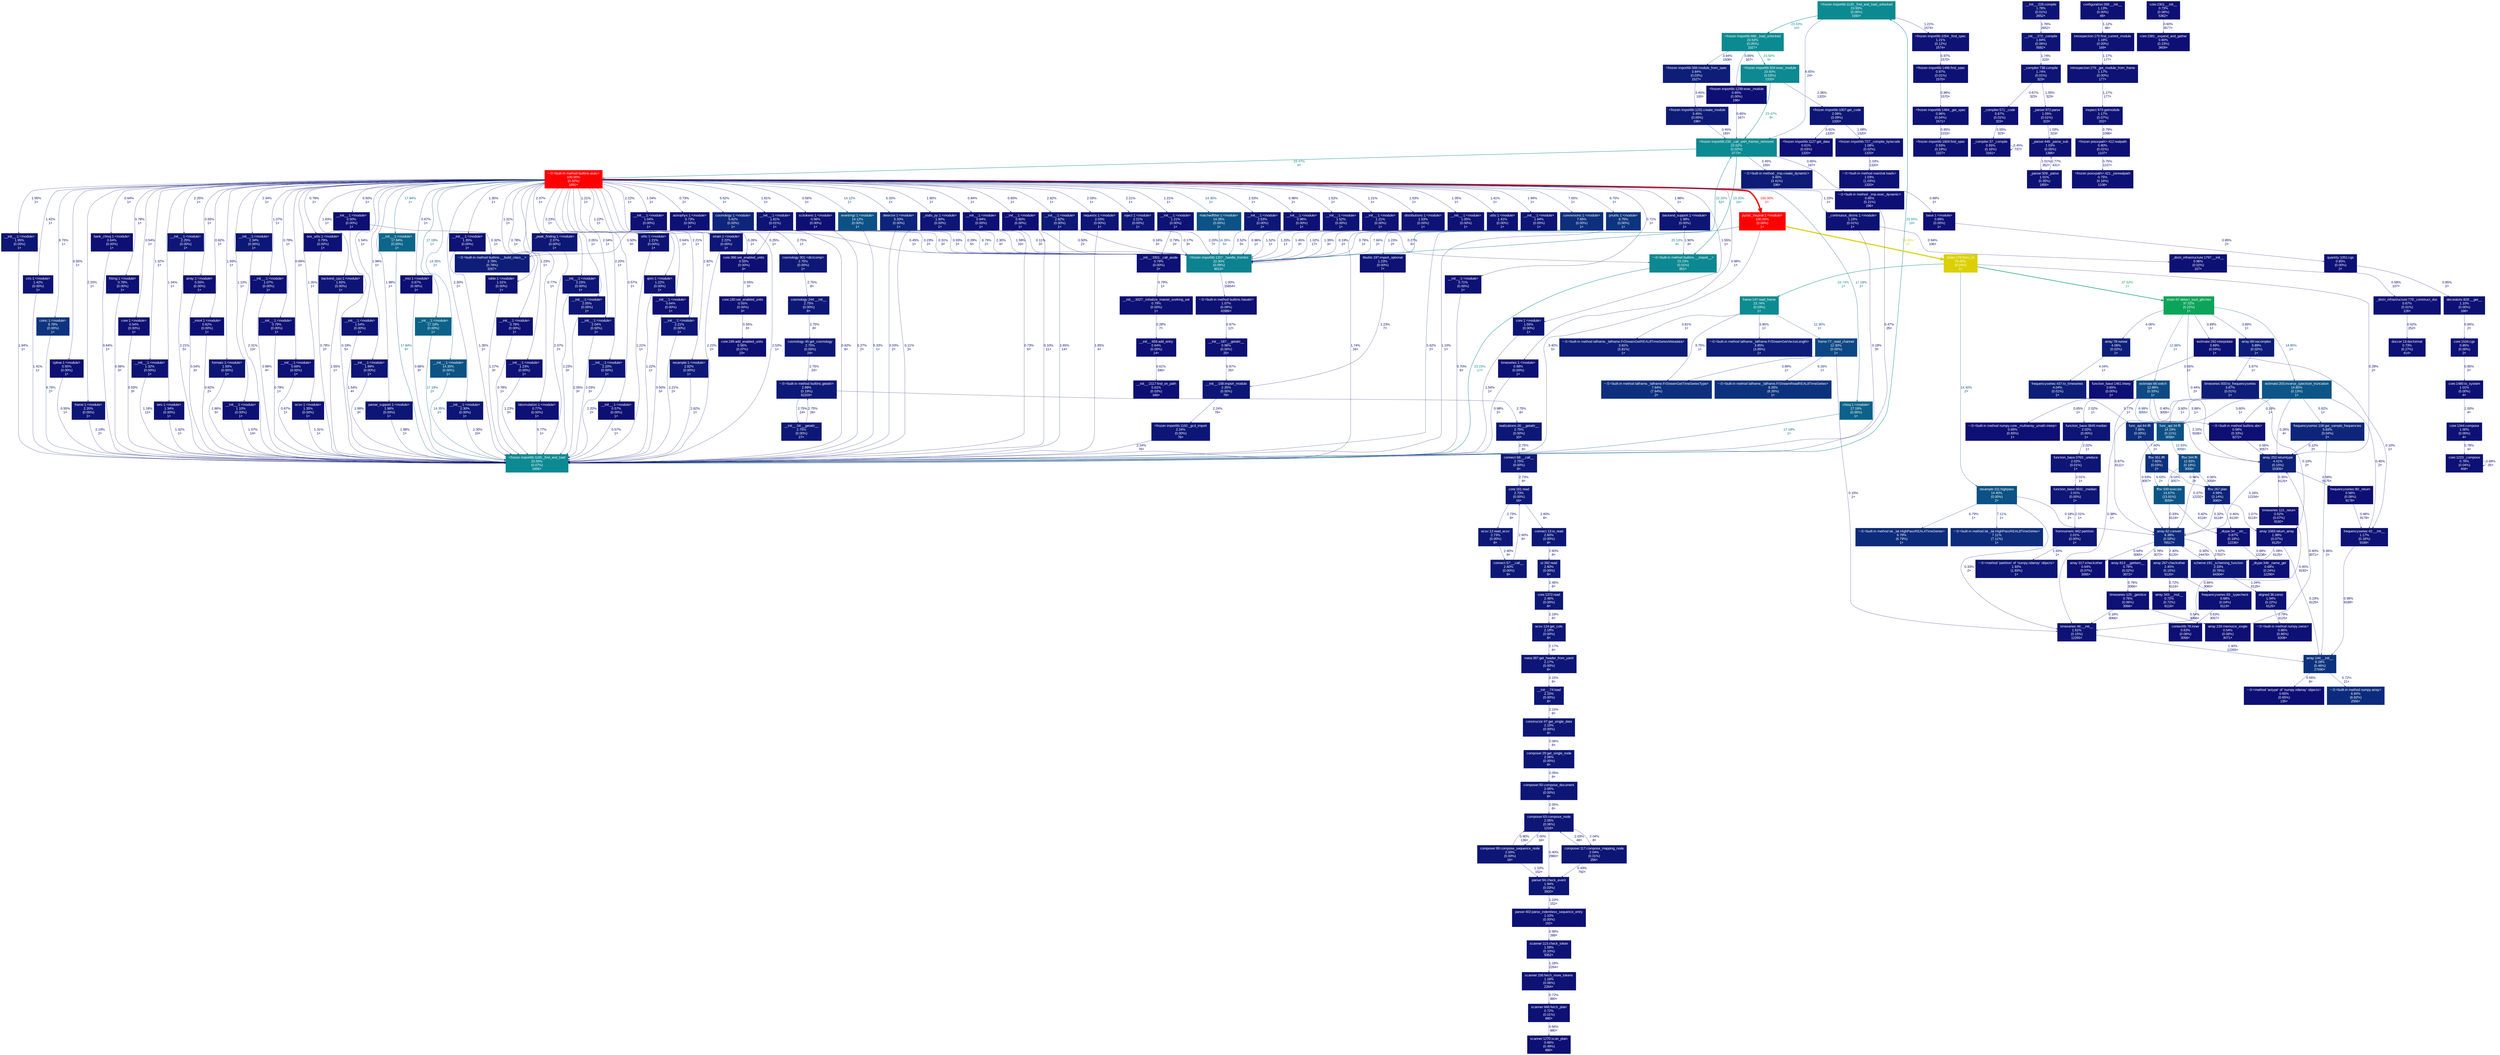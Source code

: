 digraph {
	graph [fontname=Arial, nodesep=0.125, ranksep=0.25];
	node [fontcolor=white, fontname=Arial, height=0, shape=box, style=filled, width=0];
	edge [fontname=Arial];
	186 [color="#0c8a91", fontcolor="#ffffff", fontsize="10.00", label="<frozen importlib:1120:_find_and_load_unlocked\n23.55%\n(0.06%)\n1592×", tooltip="<frozen importlib._bootstrap>"];
	186 -> 537 [arrowsize="0.49", color="#0c8a91", fontcolor="#0c8a91", fontsize="10.00", label="23.53%\n10×", labeldistance="0.94", penwidth="0.94"];
	186 -> 1763 [arrowsize="0.35", color="#0d2a7b", fontcolor="#0d2a7b", fontsize="10.00", label="6.65%\n24×", labeldistance="0.50", penwidth="0.50"];
	186 -> 3051 [arrowsize="0.35", color="#0d1274", fontcolor="#0d1274", fontsize="10.00", label="1.21%\n1574×", labeldistance="0.50", penwidth="0.50"];
	189 [color="#0d1074", fontcolor="#ffffff", fontsize="10.00", label="_compiler:571:_code\n0.67%\n(0.01%)\n323×", tooltip="/Users/neereshkumarperla/miniconda3/envs/pycbc/lib/python3.11/re/_compiler.py"];
	189 -> 348 [arrowsize="0.35", color="#0d0f73", fontcolor="#0d0f73", fontsize="10.00", label="0.55%\n323×", labeldistance="0.50", penwidth="0.50"];
	227 [color="#0d1074", fontcolor="#ffffff", fontsize="10.00", label="scanner:668:fetch_plain\n0.72%\n(0.01%)\n880×", tooltip="/Users/neereshkumarperla/miniconda3/envs/pycbc/lib/python3.11/site-packages/yaml/scanner.py"];
	227 -> 305 [arrowsize="0.35", color="#0d0f74", fontcolor="#0d0f74", fontsize="10.00", label="0.66%\n880×", labeldistance="0.50", penwidth="0.50"];
	240 [color="#0d0f74", fontcolor="#ffffff", fontsize="10.00", label="__init__:659:add_entry\n0.64%\n(0.00%)\n14×", tooltip="/Users/neereshkumarperla/miniconda3/envs/pycbc/lib/python3.11/site-packages/pkg_resources/__init__.py"];
	240 -> 2404 [arrowsize="0.35", color="#0d0f74", fontcolor="#0d0f74", fontsize="10.00", label="0.61%\n346×", labeldistance="0.50", penwidth="0.50"];
	251 [color="#0d1676", fontcolor="#ffffff", fontsize="10.00", label="strain:1:<module>\n2.22%\n(0.00%)\n1×", tooltip="/Users/neereshkumarperla/miniconda3/envs/pycbc/lib/python3.11/site-packages/pycbc/strain/strain.py"];
	251 -> 437 [arrowsize="0.35", color="#0d1676", fontcolor="#0d1676", fontsize="10.00", label="2.22%\n2×", labeldistance="0.50", penwidth="0.50"];
	253 [color="#0d4a83", fontcolor="#ffffff", fontsize="10.00", label="estimate:66:welch\n12.88%\n(0.33%)\n1×", tooltip="/Users/neereshkumarperla/miniconda3/envs/pycbc/lib/python3.11/site-packages/pycbc/psd/estimate.py"];
	253 -> 1767 [arrowsize="0.35", color="#0d0e73", fontcolor="#0d0e73", fontsize="10.00", label="0.40%\n3055×", labeldistance="0.50", penwidth="0.50"];
	253 -> 2180 [arrowsize="0.35", color="#0d2c7c", fontcolor="#0d2c7c", fontsize="10.00", label="6.99%\n3055×", labeldistance="0.50", penwidth="0.50"];
	253 -> 4279 [arrowsize="0.35", color="#0d1575", fontcolor="#0d1575", fontsize="10.00", label="2.02%\n1×", labeldistance="0.50", penwidth="0.50"];
	253 -> 4437 [arrowsize="0.35", color="#0d1074", fontcolor="#0d1074", fontsize="10.00", label="0.87%\n6111×", labeldistance="0.50", penwidth="0.50"];
	253 -> 4438 [arrowsize="0.35", color="#0d1676", fontcolor="#0d1676", fontsize="10.00", label="2.15%\n9166×", labeldistance="0.50", penwidth="0.50"];
	259 [color="#0d1274", fontcolor="#ffffff", fontsize="10.00", label="introspection:170:find_current_module\n1.18%\n(0.00%)\n169×", tooltip="/Users/neereshkumarperla/miniconda3/envs/pycbc/lib/python3.11/site-packages/astropy/utils/introspection.py"];
	259 -> 8169 [arrowsize="0.35", color="#0d1274", fontcolor="#0d1274", fontsize="10.00", label="1.17%\n177×", labeldistance="0.50", penwidth="0.50"];
	285 [color="#0d1776", fontcolor="#ffffff", fontsize="10.00", label="core:1372:read\n2.46%\n(0.00%)\n8×", tooltip="/Users/neereshkumarperla/miniconda3/envs/pycbc/lib/python3.11/site-packages/astropy/io/ascii/core.py"];
	285 -> 934 [arrowsize="0.35", color="#0d1676", fontcolor="#0d1676", fontsize="10.00", label="2.19%\n8×", labeldistance="0.50", penwidth="0.50"];
	291 [color="#0d1876", fontcolor="#ffffff", fontsize="10.00", label="ui:282:read\n2.60%\n(0.00%)\n8×", tooltip="/Users/neereshkumarperla/miniconda3/envs/pycbc/lib/python3.11/site-packages/astropy/io/ascii/ui.py"];
	291 -> 285 [arrowsize="0.35", color="#0d1776", fontcolor="#0d1776", fontsize="10.00", label="2.46%\n8×", labeldistance="0.50", penwidth="0.50"];
	302 [color="#0d1575", fontcolor="#ffffff", fontsize="10.00", label="composer:99:compose_sequence_node\n2.00%\n(0.00%)\n16×", tooltip="/Users/neereshkumarperla/miniconda3/envs/pycbc/lib/python3.11/site-packages/yaml/composer.py"];
	302 -> 2151 [arrowsize="0.35", color="#0d1174", fontcolor="#0d1174", fontsize="10.00", label="1.10%\n152×", labeldistance="0.50", penwidth="0.50"];
	302 -> 5885 [arrowsize="0.35", color="#0d1074", fontcolor="#0d1074", fontsize="10.00", label="0.90%\n136×", labeldistance="0.50", penwidth="0.50"];
	305 [color="#0d0f74", fontcolor="#ffffff", fontsize="10.00", label="scanner:1270:scan_plain\n0.66%\n(0.49%)\n880×", tooltip="/Users/neereshkumarperla/miniconda3/envs/pycbc/lib/python3.11/site-packages/yaml/scanner.py"];
	307 [color="#0d1575", fontcolor="#ffffff", fontsize="10.00", label="composer:117:compose_mapping_node\n2.04%\n(0.01%)\n256×", tooltip="/Users/neereshkumarperla/miniconda3/envs/pycbc/lib/python3.11/site-packages/yaml/composer.py"];
	307 -> 2151 [arrowsize="0.35", color="#0d0f73", fontcolor="#0d0f73", fontsize="10.00", label="0.43%\n792×", labeldistance="0.50", penwidth="0.50"];
	307 -> 5885 [arrowsize="0.35", color="#0d1575", fontcolor="#0d1575", fontsize="10.00", label="2.03%\n48×", labeldistance="0.50", penwidth="0.50"];
	309 [color="#0d1174", fontcolor="#ffffff", fontsize="10.00", label="parser:402:parse_indentless_sequence_entry\n1.10%\n(0.00%)\n152×", tooltip="/Users/neereshkumarperla/miniconda3/envs/pycbc/lib/python3.11/site-packages/yaml/parser.py"];
	309 -> 2155 [arrowsize="0.35", color="#0d1174", fontcolor="#0d1174", fontsize="10.00", label="0.98%\n288×", labeldistance="0.50", penwidth="0.50"];
	328 [color="#0d1074", fontcolor="#ffffff", fontsize="10.00", label="doccer:13:docformat\n0.73%\n(0.27%)\n414×", tooltip="/Users/neereshkumarperla/miniconda3/envs/pycbc/lib/python3.11/site-packages/scipy/_lib/doccer.py"];
	348 [color="#0d0f73", fontcolor="#ffffff", fontsize="10.00", label="_compiler:37:_compile\n0.55%\n(0.16%)\n3161×", tooltip="/Users/neereshkumarperla/miniconda3/envs/pycbc/lib/python3.11/re/_compiler.py"];
	348 -> 348 [arrowsize="0.35", color="#0d0f73", fontcolor="#0d0f73", fontsize="10.00", label="0.45%\n737×", labeldistance="0.50", penwidth="0.50"];
	350 [color="#0d1174", fontcolor="#ffffff", fontsize="10.00", label="_parser:449:_parse_sub\n1.03%\n(0.05%)\n1386×", tooltip="/Users/neereshkumarperla/miniconda3/envs/pycbc/lib/python3.11/re/_parser.py"];
	350 -> 351 [arrowsize="0.35", color="#0d1174", fontcolor="#0d1174", fontsize="10.00", label="1.01%\n352×", labeldistance="0.50", penwidth="0.50"];
	351 [color="#0d1174", fontcolor="#ffffff", fontsize="10.00", label="_parser:509:_parse\n1.01%\n(0.35%)\n1855×", tooltip="/Users/neereshkumarperla/miniconda3/envs/pycbc/lib/python3.11/re/_parser.py"];
	351 -> 350 [arrowsize="0.35", color="#0d1074", fontcolor="#0d1074", fontsize="10.00", label="0.77%\n431×", labeldistance="0.50", penwidth="0.50"];
	366 [color="#0d1575", fontcolor="#ffffff", fontsize="10.00", label="function_base:3931:_median\n2.01%\n(0.00%)\n1×", tooltip="/Users/neereshkumarperla/miniconda3/envs/pycbc/lib/python3.11/site-packages/numpy/lib/function_base.py"];
	366 -> 4034 [arrowsize="0.35", color="#0d1575", fontcolor="#0d1575", fontsize="10.00", label="2.01%\n1×", labeldistance="0.50", penwidth="0.50"];
	374 [color="#0d1074", fontcolor="#ffffff", fontsize="10.00", label="core:1223:_compose\n0.78%\n(0.04%)\n458×", tooltip="/Users/neereshkumarperla/miniconda3/envs/pycbc/lib/python3.11/site-packages/astropy/units/core.py"];
	374 -> 374 [arrowsize="0.35", color="#0d1074", fontcolor="#0d1074", fontsize="10.00", label="0.68%\n35×", labeldistance="0.50", penwidth="0.50"];
	382 [color="#0d1174", fontcolor="#ffffff", fontsize="10.00", label="<frozen importlib:1464:_get_spec\n0.96%\n(0.04%)\n1571×", tooltip="<frozen importlib._bootstrap_external>"];
	382 -> 994 [arrowsize="0.35", color="#0d1074", fontcolor="#0d1074", fontsize="10.00", label="0.85%\n2153×", labeldistance="0.50", penwidth="0.50"];
	398 [color="#0d1174", fontcolor="#ffffff", fontsize="10.00", label="__init__:1:<module>\n1.05%\n(0.00%)\n1×", tooltip="/Users/neereshkumarperla/miniconda3/envs/pycbc/lib/python3.11/site-packages/numpy/__init__.py"];
	398 -> 438 [arrowsize="0.35", color="#0d1174", fontcolor="#0d1174", fontsize="10.00", label="1.02%\n17×", labeldistance="0.50", penwidth="0.50"];
	418 [color="#0d0f74", fontcolor="#ffffff", fontsize="10.00", label="core:2381:_expand_and_gather\n0.60%\n(0.23%)\n3609×", tooltip="/Users/neereshkumarperla/miniconda3/envs/pycbc/lib/python3.11/site-packages/astropy/units/core.py"];
	437 [color="#0c8a91", fontcolor="#ffffff", fontsize="10.00", label="<frozen importlib:1165:_find_and_load\n23.55%\n(0.07%)\n1656×", tooltip="<frozen importlib._bootstrap>"];
	437 -> 186 [arrowsize="0.49", color="#0c8a91", fontcolor="#0c8a91", fontsize="10.00", label="23.55%\n10×", labeldistance="0.94", penwidth="0.94"];
	438 [color="#0c8290", fontcolor="#ffffff", fontsize="10.00", label="<frozen importlib:1207:_handle_fromlist\n22.30%\n(0.09%)\n8013×", tooltip="<frozen importlib._bootstrap>"];
	438 -> 1763 [arrowsize="0.47", color="#0c8190", fontcolor="#0c8190", fontsize="10.00", label="22.20%\n62×", labeldistance="0.89", penwidth="0.89"];
	438 -> 1963 [arrowsize="0.35", color="#0d1174", fontcolor="#0d1174", fontsize="10.00", label="1.00%\n15654×", labeldistance="0.50", penwidth="0.50"];
	482 [color="#0d1174", fontcolor="#ffffff", fontsize="10.00", label="decorators:828:__get__\n1.10%\n(0.00%)\n168×", tooltip="/Users/neereshkumarperla/miniconda3/envs/pycbc/lib/python3.11/site-packages/astropy/utils/decorators.py"];
	482 -> 2932 [arrowsize="0.35", color="#0d1074", fontcolor="#0d1074", fontsize="10.00", label="0.85%\n2×", labeldistance="0.50", penwidth="0.50"];
	503 [color="#0d1174", fontcolor="#ffffff", fontsize="10.00", label="_distn_infrastructure:1797:__init__\n0.96%\n(0.02%)\n107×", tooltip="/Users/neereshkumarperla/miniconda3/envs/pycbc/lib/python3.11/site-packages/scipy/stats/_distn_infrastructure.py"];
	503 -> 685 [arrowsize="0.35", color="#0d0f73", fontcolor="#0d0f73", fontsize="10.00", label="0.58%\n107×", labeldistance="0.50", penwidth="0.50"];
	518 [color="#0d1274", fontcolor="#ffffff", fontsize="10.00", label="inspect:973:getmodule\n1.17%\n(0.07%)\n202×", tooltip="/Users/neereshkumarperla/miniconda3/envs/pycbc/lib/python3.11/inspect.py"];
	518 -> 2484 [arrowsize="0.35", color="#0d1074", fontcolor="#0d1074", fontsize="10.00", label="0.79%\n1098×", labeldistance="0.50", penwidth="0.50"];
	521 [color="#0d1575", fontcolor="#ffffff", fontsize="10.00", label="function_base:3763:_ureduce\n2.02%\n(0.01%)\n1×", tooltip="/Users/neereshkumarperla/miniconda3/envs/pycbc/lib/python3.11/site-packages/numpy/lib/function_base.py"];
	521 -> 366 [arrowsize="0.35", color="#0d1575", fontcolor="#0d1575", fontsize="10.00", label="2.01%\n1×", labeldistance="0.50", penwidth="0.50"];
	530 [color="#0d0f73", fontcolor="#ffffff", fontsize="10.00", label="core:199:add_enabled_units\n0.56%\n(0.07%)\n23×", tooltip="/Users/neereshkumarperla/miniconda3/envs/pycbc/lib/python3.11/site-packages/astropy/units/core.py"];
	537 [color="#0c8a91", fontcolor="#ffffff", fontsize="10.00", label="<frozen importlib:666:_load_unlocked\n23.53%\n(0.05%)\n1527×", tooltip="<frozen importlib._bootstrap>"];
	537 -> 1965 [arrowsize="0.35", color="#0d1d78", fontcolor="#0d1d78", fontsize="10.00", label="3.84%\n1508×", labeldistance="0.50", penwidth="0.50"];
	537 -> 2879 [arrowsize="0.48", color="#0c8991", fontcolor="#0c8991", fontsize="10.00", label="23.50%\n9×", labeldistance="0.94", penwidth="0.94"];
	537 -> 2881 [arrowsize="0.35", color="#0d0f74", fontcolor="#0d0f74", fontsize="10.00", label="0.65%\n167×", labeldistance="0.50", penwidth="0.50"];
	544 [color="#0d1876", fontcolor="#ffffff", fontsize="10.00", label="connect:57:__call__\n2.60%\n(0.00%)\n8×", tooltip="/Users/neereshkumarperla/miniconda3/envs/pycbc/lib/python3.11/site-packages/astropy/table/connect.py"];
	544 -> 2205 [arrowsize="0.35", color="#0d1876", fontcolor="#0d1876", fontsize="10.00", label="2.60%\n8×", labeldistance="0.50", penwidth="0.50"];
	567 [color="#ff0000", fontcolor="#ffffff", fontsize="10.00", label="pycbc_inspiral:1:<module>\n100.00%\n(0.00%)\n1×", tooltip="/Users/neereshkumarperla/miniconda3/envs/pycbc/bin/pycbc_inspiral"];
	567 -> 437 [arrowsize="0.35", color="#0d1b77", fontcolor="#0d1b77", fontsize="10.00", label="3.40%\n5×", labeldistance="0.50", penwidth="0.50"];
	567 -> 438 [arrowsize="0.45", color="#0c748d", fontcolor="#0c748d", fontsize="10.00", label="20.13%\n4×", labeldistance="0.81", penwidth="0.81"];
	567 -> 1986 [arrowsize="0.87", color="#dcd005", fontcolor="#dcd005", fontsize="10.00", label="76.40%\n1×", labeldistance="3.06", penwidth="3.06"];
	612 [color="#0d1274", fontcolor="#ffffff", fontsize="10.00", label="_continuous_distns:1:<module>\n1.23%\n(0.01%)\n1×", tooltip="/Users/neereshkumarperla/miniconda3/envs/pycbc/lib/python3.11/site-packages/scipy/stats/_continuous_distns.py"];
	612 -> 437 [arrowsize="0.35", color="#0d0e73", fontcolor="#0d0e73", fontsize="10.00", label="0.19%\n3×", labeldistance="0.50", penwidth="0.50"];
	612 -> 503 [arrowsize="0.35", color="#0d1174", fontcolor="#0d1174", fontsize="10.00", label="0.94%\n106×", labeldistance="0.50", penwidth="0.50"];
	616 [color="#0d1475", fontcolor="#ffffff", fontsize="10.00", label="_compiler:738:compile\n1.74%\n(0.01%)\n323×", tooltip="/Users/neereshkumarperla/miniconda3/envs/pycbc/lib/python3.11/re/_compiler.py"];
	616 -> 189 [arrowsize="0.35", color="#0d1074", fontcolor="#0d1074", fontsize="10.00", label="0.67%\n323×", labeldistance="0.50", penwidth="0.50"];
	616 -> 3483 [arrowsize="0.35", color="#0d1174", fontcolor="#0d1174", fontsize="10.00", label="1.05%\n323×", labeldistance="0.50", penwidth="0.50"];
	636 [color="#0d1174", fontcolor="#ffffff", fontsize="10.00", label="core:1344:compose\n1.00%\n(0.00%)\n4×", tooltip="/Users/neereshkumarperla/miniconda3/envs/pycbc/lib/python3.11/site-packages/astropy/units/core.py"];
	636 -> 374 [arrowsize="0.35", color="#0d1074", fontcolor="#0d1074", fontsize="10.00", label="0.78%\n4×", labeldistance="0.50", penwidth="0.50"];
	663 [color="#0d1074", fontcolor="#ffffff", fontsize="10.00", label="__init__:3327:_initialize_master_working_set\n0.79%\n(0.00%)\n1×", tooltip="/Users/neereshkumarperla/miniconda3/envs/pycbc/lib/python3.11/site-packages/pkg_resources/__init__.py"];
	663 -> 240 [arrowsize="0.35", color="#0d0e73", fontcolor="#0d0e73", fontsize="10.00", label="0.28%\n7×", labeldistance="0.50", penwidth="0.50"];
	685 [color="#0d1074", fontcolor="#ffffff", fontsize="10.00", label="_distn_infrastructure:779:_construct_doc\n0.67%\n(0.01%)\n126×", tooltip="/Users/neereshkumarperla/miniconda3/envs/pycbc/lib/python3.11/site-packages/scipy/stats/_distn_infrastructure.py"];
	685 -> 328 [arrowsize="0.35", color="#0d0f74", fontcolor="#0d0f74", fontsize="10.00", label="0.62%\n252×", labeldistance="0.50", penwidth="0.50"];
	885 [color="#0d1676", fontcolor="#ffffff", fontsize="10.00", label="meta:397:get_header_from_yaml\n2.17%\n(0.00%)\n8×", tooltip="/Users/neereshkumarperla/miniconda3/envs/pycbc/lib/python3.11/site-packages/astropy/table/meta.py"];
	885 -> 5887 [arrowsize="0.35", color="#0d1676", fontcolor="#0d1676", fontsize="10.00", label="2.15%\n8×", labeldistance="0.50", penwidth="0.50"];
	896 [color="#0d1174", fontcolor="#ffffff", fontsize="10.00", label="configuration:258:__init__\n1.13%\n(0.00%)\n48×", tooltip="/Users/neereshkumarperla/miniconda3/envs/pycbc/lib/python3.11/site-packages/astropy/config/configuration.py"];
	896 -> 259 [arrowsize="0.35", color="#0d1174", fontcolor="#0d1174", fontsize="10.00", label="1.12%\n48×", labeldistance="0.50", penwidth="0.50"];
	922 [color="#0d1074", fontcolor="#ffffff", fontsize="10.00", label="<frozen posixpath>:421:_joinrealpath\n0.75%\n(0.16%)\n1108×", tooltip="<frozen posixpath>"];
	934 [color="#0d1676", fontcolor="#ffffff", fontsize="10.00", label="ecsv:124:get_cols\n2.19%\n(0.00%)\n8×", tooltip="/Users/neereshkumarperla/miniconda3/envs/pycbc/lib/python3.11/site-packages/astropy/io/ascii/ecsv.py"];
	934 -> 885 [arrowsize="0.35", color="#0d1676", fontcolor="#0d1676", fontsize="10.00", label="2.17%\n8×", labeldistance="0.50", penwidth="0.50"];
	994 [color="#0d1174", fontcolor="#ffffff", fontsize="10.00", label="<frozen importlib:1604:find_spec\n0.93%\n(0.19%)\n2327×", tooltip="<frozen importlib._bootstrap_external>"];
	1022 [color="#0d1575", fontcolor="#ffffff", fontsize="10.00", label="requests:1:<module>\n2.03%\n(0.00%)\n1×", tooltip="/Users/neereshkumarperla/miniconda3/envs/pycbc/lib/python3.11/site-packages/igwn_auth_utils/requests.py"];
	1022 -> 437 [arrowsize="0.35", color="#0d1475", fontcolor="#0d1475", fontsize="10.00", label="1.85%\n4×", labeldistance="0.50", penwidth="0.50"];
	1022 -> 438 [arrowsize="0.35", color="#0d0d73", fontcolor="#0d0d73", fontsize="10.00", label="0.17%\n3×", labeldistance="0.50", penwidth="0.50"];
	1042 [color="#0d1676", fontcolor="#ffffff", fontsize="10.00", label="__init__:108:import_module\n2.25%\n(0.00%)\n76×", tooltip="/Users/neereshkumarperla/miniconda3/envs/pycbc/lib/python3.11/importlib/__init__.py"];
	1042 -> 3053 [arrowsize="0.35", color="#0d1676", fontcolor="#0d1676", fontsize="10.00", label="2.24%\n76×", labeldistance="0.50", penwidth="0.50"];
	1083 [color="#0d1074", fontcolor="#ffffff", fontsize="10.00", label="__init__:1:<module>\n0.71%\n(0.00%)\n1×", tooltip="/Users/neereshkumarperla/miniconda3/envs/pycbc/lib/python3.11/site-packages/urllib3/__init__.py"];
	1083 -> 437 [arrowsize="0.35", color="#0d1074", fontcolor="#0d1074", fontsize="10.00", label="0.70%\n6×", labeldistance="0.50", penwidth="0.50"];
	1085 [color="#0d1174", fontcolor="#ffffff", fontsize="10.00", label="__init__:1:<module>\n1.04%\n(0.00%)\n1×", tooltip="/Users/neereshkumarperla/miniconda3/envs/pycbc/lib/python3.11/site-packages/astropy/__init__.py"];
	1085 -> 438 [arrowsize="0.35", color="#0d0f73", fontcolor="#0d0f73", fontsize="10.00", label="0.45%\n1×", labeldistance="0.50", penwidth="0.50"];
	1085 -> 1161 [arrowsize="0.35", color="#0d0f73", fontcolor="#0d0f73", fontsize="10.00", label="0.50%\n4×", labeldistance="0.50", penwidth="0.50"];
	1148 [color="#0d1274", fontcolor="#ffffff", fontsize="10.00", label="__init__:1:<module>\n1.21%\n(0.00%)\n1×", tooltip="/Users/neereshkumarperla/miniconda3/envs/pycbc/lib/python3.11/site-packages/pkg_resources/__init__.py"];
	1148 -> 1762 [arrowsize="0.35", color="#0d0e73", fontcolor="#0d0e73", fontsize="10.00", label="0.27%\n5×", labeldistance="0.50", penwidth="0.50"];
	1148 -> 7009 [arrowsize="0.35", color="#0d1074", fontcolor="#0d1074", fontsize="10.00", label="0.79%\n2×", labeldistance="0.50", penwidth="0.50"];
	1149 [color="#0d1074", fontcolor="#ffffff", fontsize="10.00", label="_dtype:346:_name_get\n0.68%\n(0.24%)\n12290×", tooltip="/Users/neereshkumarperla/miniconda3/envs/pycbc/lib/python3.11/site-packages/numpy/core/_dtype.py"];
	1161 [color="#0d1d78", fontcolor="#ffffff", fontsize="10.00", label="~:0:<built-in method builtins.__build_class__>\n3.78%\n(0.78%)\n3267×", tooltip="~"];
	1194 [color="#0d1375", fontcolor="#ffffff", fontsize="10.00", label="core:1:<module>\n1.55%\n(0.00%)\n1×", tooltip="/Users/neereshkumarperla/miniconda3/envs/pycbc/lib/python3.11/site-packages/pycbc/fft/core.py"];
	1194 -> 437 [arrowsize="0.35", color="#0d1375", fontcolor="#0d1375", fontsize="10.00", label="1.54%\n1×", labeldistance="0.50", penwidth="0.50"];
	1202 [color="#0d1174", fontcolor="#ffffff", fontsize="10.00", label="timeseries:1:<module>\n0.98%\n(0.00%)\n1×", tooltip="/Users/neereshkumarperla/miniconda3/envs/pycbc/lib/python3.11/site-packages/pycbc/types/timeseries.py"];
	1202 -> 437 [arrowsize="0.35", color="#0d1174", fontcolor="#0d1174", fontsize="10.00", label="0.98%\n2×", labeldistance="0.50", penwidth="0.50"];
	1223 [color="#0c6289", fontcolor="#ffffff", fontsize="10.00", label="chisq:1:<module>\n17.19%\n(0.00%)\n1×", tooltip="/Users/neereshkumarperla/miniconda3/envs/pycbc/lib/python3.11/site-packages/pycbc/vetoes/chisq.py"];
	1223 -> 437 [arrowsize="0.41", color="#0c6289", fontcolor="#0c6289", fontsize="10.00", label="17.19%\n1×", labeldistance="0.69", penwidth="0.69"];
	1249 [color="#0d1575", fontcolor="#ffffff", fontsize="10.00", label="__init__:1:<module>\n1.95%\n(0.00%)\n1×", tooltip="/Users/neereshkumarperla/miniconda3/envs/pycbc/lib/python3.11/site-packages/astropy/time/__init__.py"];
	1249 -> 437 [arrowsize="0.35", color="#0d1575", fontcolor="#0d1575", fontsize="10.00", label="1.94%\n1×", labeldistance="0.50", penwidth="0.50"];
	1283 [color="#0d1375", fontcolor="#ffffff", fontsize="10.00", label="cirs:1:<module>\n1.42%\n(0.00%)\n1×", tooltip="/Users/neereshkumarperla/miniconda3/envs/pycbc/lib/python3.11/site-packages/astropy/coordinates/builtin_frames/cirs.py"];
	1283 -> 437 [arrowsize="0.35", color="#0d1375", fontcolor="#0d1375", fontsize="10.00", label="1.41%\n1×", labeldistance="0.50", penwidth="0.50"];
	1338 [color="#0d347e", fontcolor="#ffffff", fontsize="10.00", label="coinc:1:<module>\n8.78%\n(0.00%)\n1×", tooltip="/Users/neereshkumarperla/miniconda3/envs/pycbc/lib/python3.11/site-packages/pycbc/events/coinc.py"];
	1338 -> 437 [arrowsize="0.35", color="#0d347e", fontcolor="#0d347e", fontsize="10.00", label="8.78%\n2×", labeldistance="0.50", penwidth="0.50"];
	1383 [color="#0d257a", fontcolor="#ffffff", fontsize="10.00", label="cosmology:1:<module>\n5.62%\n(0.00%)\n1×", tooltip="/Users/neereshkumarperla/miniconda3/envs/pycbc/lib/python3.11/site-packages/pycbc/cosmology.py"];
	1383 -> 437 [arrowsize="0.35", color="#0d1776", fontcolor="#0d1776", fontsize="10.00", label="2.53%\n1×", labeldistance="0.50", penwidth="0.50"];
	1383 -> 438 [arrowsize="0.35", color="#0d0e73", fontcolor="#0d0e73", fontsize="10.00", label="0.31%\n3×", labeldistance="0.50", penwidth="0.50"];
	1383 -> 6574 [arrowsize="0.35", color="#0d1876", fontcolor="#0d1876", fontsize="10.00", label="2.75%\n1×", labeldistance="0.50", penwidth="0.50"];
	1403 [color="#0d0f73", fontcolor="#ffffff", fontsize="10.00", label="spline:1:<module>\n0.55%\n(0.00%)\n1×", tooltip="/Users/neereshkumarperla/miniconda3/envs/pycbc/lib/python3.11/site-packages/astropy/modeling/spline.py"];
	1403 -> 437 [arrowsize="0.35", color="#0d0f73", fontcolor="#0d0f73", fontsize="10.00", label="0.55%\n1×", labeldistance="0.50", penwidth="0.50"];
	1410 [color="#0d0f73", fontcolor="#ffffff", fontsize="10.00", label="__init__:1:<module>\n0.50%\n(0.00%)\n1×", tooltip="/Users/neereshkumarperla/miniconda3/envs/pycbc/lib/python3.11/site-packages/astropy/nddata/__init__.py"];
	1410 -> 437 [arrowsize="0.35", color="#0d0e73", fontcolor="#0d0e73", fontsize="10.00", label="0.19%\n5×", labeldistance="0.50", penwidth="0.50"];
	1410 -> 1161 [arrowsize="0.35", color="#0d0e73", fontcolor="#0d0e73", fontsize="10.00", label="0.32%\n1×", labeldistance="0.50", penwidth="0.50"];
	1466 [color="#0d1676", fontcolor="#ffffff", fontsize="10.00", label="inject:1:<module>\n2.21%\n(0.00%)\n1×", tooltip="/Users/neereshkumarperla/miniconda3/envs/pycbc/lib/python3.11/site-packages/pycbc/inject/inject.py"];
	1466 -> 438 [arrowsize="0.35", color="#0d1676", fontcolor="#0d1676", fontsize="10.00", label="2.20%\n7×", labeldistance="0.50", penwidth="0.50"];
	1467 [color="#0d1676", fontcolor="#ffffff", fontsize="10.00", label="frame:1:<module>\n2.20%\n(0.00%)\n1×", tooltip="/Users/neereshkumarperla/miniconda3/envs/pycbc/lib/python3.11/site-packages/pycbc/frame/frame.py"];
	1467 -> 437 [arrowsize="0.35", color="#0d1676", fontcolor="#0d1676", fontsize="10.00", label="2.19%\n2×", labeldistance="0.50", penwidth="0.50"];
	1488 [color="#0d0f74", fontcolor="#ffffff", fontsize="10.00", label="bank_chisq:1:<module>\n0.64%\n(0.00%)\n1×", tooltip="/Users/neereshkumarperla/miniconda3/envs/pycbc/lib/python3.11/site-packages/pycbc/vetoes/bank_chisq.py"];
	1488 -> 437 [arrowsize="0.35", color="#0d0f74", fontcolor="#0d0f74", fontsize="10.00", label="0.64%\n1×", labeldistance="0.50", penwidth="0.50"];
	1525 [color="#0d0f73", fontcolor="#ffffff", fontsize="10.00", label="scitokens:1:<module>\n0.56%\n(0.00%)\n1×", tooltip="/Users/neereshkumarperla/miniconda3/envs/pycbc/lib/python3.11/site-packages/scitokens/scitokens.py"];
	1525 -> 437 [arrowsize="0.35", color="#0d0e73", fontcolor="#0d0e73", fontsize="10.00", label="0.27%\n2×", labeldistance="0.50", penwidth="0.50"];
	1525 -> 438 [arrowsize="0.35", color="#0d0e73", fontcolor="#0d0e73", fontsize="10.00", label="0.29%\n5×", labeldistance="0.50", penwidth="0.50"];
	1586 [color="#0c5285", fontcolor="#ffffff", fontsize="10.00", label="matchedfilter:1:<module>\n14.35%\n(0.00%)\n1×", tooltip="/Users/neereshkumarperla/miniconda3/envs/pycbc/lib/python3.11/site-packages/pycbc/filter/matchedfilter.py"];
	1586 -> 438 [arrowsize="0.38", color="#0c5285", fontcolor="#0c5285", fontsize="10.00", label="14.35%\n5×", labeldistance="0.57", penwidth="0.57"];
	1587 [color="#0c5185", fontcolor="#ffffff", fontsize="10.00", label="eventmgr:1:<module>\n14.12%\n(0.00%)\n1×", tooltip="/Users/neereshkumarperla/miniconda3/envs/pycbc/lib/python3.11/site-packages/pycbc/events/eventmgr.py"];
	1587 -> 437 [arrowsize="0.35", color="#0d247a", fontcolor="#0d247a", fontsize="10.00", label="5.33%\n1×", labeldistance="0.50", penwidth="0.50"];
	1587 -> 438 [arrowsize="0.35", color="#0d357e", fontcolor="#0d357e", fontsize="10.00", label="8.79%\n2×", labeldistance="0.50", penwidth="0.50"];
	1588 [color="#0d247a", fontcolor="#ffffff", fontsize="10.00", label="detector:1:<module>\n5.33%\n(0.00%)\n1×", tooltip="/Users/neereshkumarperla/miniconda3/envs/pycbc/lib/python3.11/site-packages/pycbc/detector.py"];
	1588 -> 437 [arrowsize="0.35", color="#0d1a77", fontcolor="#0d1a77", fontsize="10.00", label="3.03%\n2×", labeldistance="0.50", penwidth="0.50"];
	1588 -> 438 [arrowsize="0.35", color="#0d1676", fontcolor="#0d1676", fontsize="10.00", label="2.30%\n4×", labeldistance="0.50", penwidth="0.50"];
	1625 [color="#0d1074", fontcolor="#ffffff", fontsize="10.00", label="base:1:<module>\n0.89%\n(0.00%)\n1×", tooltip="/Users/neereshkumarperla/miniconda3/envs/pycbc/lib/python3.11/site-packages/astropy/cosmology/flrw/base.py"];
	1625 -> 4996 [arrowsize="0.35", color="#0d1074", fontcolor="#0d1074", fontsize="10.00", label="0.85%\n2×", labeldistance="0.50", penwidth="0.50"];
	1626 [color="#0d1074", fontcolor="#ffffff", fontsize="10.00", label="fitting:1:<module>\n0.78%\n(0.00%)\n1×", tooltip="/Users/neereshkumarperla/miniconda3/envs/pycbc/lib/python3.11/site-packages/astropy/modeling/fitting.py"];
	1626 -> 437 [arrowsize="0.35", color="#0d0f73", fontcolor="#0d0f73", fontsize="10.00", label="0.56%\n3×", labeldistance="0.50", penwidth="0.50"];
	1627 [color="#0d0f73", fontcolor="#ffffff", fontsize="10.00", label="core:1:<module>\n0.54%\n(0.00%)\n1×", tooltip="/Users/neereshkumarperla/miniconda3/envs/pycbc/lib/python3.11/site-packages/astropy/modeling/core.py"];
	1627 -> 437 [arrowsize="0.35", color="#0d0f73", fontcolor="#0d0f73", fontsize="10.00", label="0.53%\n3×", labeldistance="0.50", penwidth="0.50"];
	1637 [color="#0d1274", fontcolor="#ffffff", fontsize="10.00", label="__init__:1:<module>\n1.32%\n(0.00%)\n1×", tooltip="/Users/neereshkumarperla/miniconda3/envs/pycbc/lib/python3.11/site-packages/astropy/table/__init__.py"];
	1637 -> 437 [arrowsize="0.35", color="#0d1274", fontcolor="#0d1274", fontsize="10.00", label="1.18%\n12×", labeldistance="0.50", penwidth="0.50"];
	1638 [color="#0d1274", fontcolor="#ffffff", fontsize="10.00", label="iers:1:<module>\n1.34%\n(0.00%)\n1×", tooltip="/Users/neereshkumarperla/miniconda3/envs/pycbc/lib/python3.11/site-packages/astropy/utils/iers/iers.py"];
	1638 -> 437 [arrowsize="0.35", color="#0d1274", fontcolor="#0d1274", fontsize="10.00", label="1.32%\n1×", labeldistance="0.50", penwidth="0.50"];
	1695 [color="#0d1575", fontcolor="#ffffff", fontsize="10.00", label="_stats_py:1:<module>\n1.90%\n(0.00%)\n1×", tooltip="/Users/neereshkumarperla/miniconda3/envs/pycbc/lib/python3.11/site-packages/scipy/stats/_stats_py.py"];
	1695 -> 437 [arrowsize="0.35", color="#0d0d73", fontcolor="#0d0d73", fontsize="10.00", label="0.11%\n3×", labeldistance="0.50", penwidth="0.50"];
	1695 -> 438 [arrowsize="0.35", color="#0d1375", fontcolor="#0d1375", fontsize="10.00", label="1.59%\n10×", labeldistance="0.50", penwidth="0.50"];
	1708 [color="#0d1676", fontcolor="#ffffff", fontsize="10.00", label="__init__:1:<module>\n2.25%\n(0.00%)\n1×", tooltip="/Users/neereshkumarperla/miniconda3/envs/pycbc/lib/python3.11/site-packages/pycbc/__init__.py"];
	1708 -> 437 [arrowsize="0.35", color="#0d1676", fontcolor="#0d1676", fontsize="10.00", label="2.21%\n5×", labeldistance="0.50", penwidth="0.50"];
	1710 [color="#0d0f73", fontcolor="#ffffff", fontsize="10.00", label="array:1:<module>\n0.55%\n(0.00%)\n1×", tooltip="/Users/neereshkumarperla/miniconda3/envs/pycbc/lib/python3.11/site-packages/pycbc/types/array.py"];
	1710 -> 437 [arrowsize="0.35", color="#0d0f73", fontcolor="#0d0f73", fontsize="10.00", label="0.54%\n3×", labeldistance="0.50", penwidth="0.50"];
	1716 [color="#0d0f74", fontcolor="#ffffff", fontsize="10.00", label="_mio4:1:<module>\n0.62%\n(0.00%)\n1×", tooltip="/Users/neereshkumarperla/miniconda3/envs/pycbc/lib/python3.11/site-packages/scipy/io/matlab/_mio4.py"];
	1716 -> 437 [arrowsize="0.35", color="#0d0f74", fontcolor="#0d0f74", fontsize="10.00", label="0.62%\n2×", labeldistance="0.50", penwidth="0.50"];
	1758 [color="#0d1575", fontcolor="#ffffff", fontsize="10.00", label="formats:1:<module>\n1.93%\n(0.00%)\n1×", tooltip="/Users/neereshkumarperla/miniconda3/envs/pycbc/lib/python3.11/site-packages/astropy/time/formats.py"];
	1758 -> 437 [arrowsize="0.35", color="#0d1475", fontcolor="#0d1475", fontsize="10.00", label="1.86%\n3×", labeldistance="0.50", penwidth="0.50"];
	1762 [color="#0c8891", fontcolor="#ffffff", fontsize="10.00", label="~:0:<built-in method builtins.__import__>\n23.23%\n(0.01%)\n851×", tooltip="~"];
	1762 -> 437 [arrowsize="0.48", color="#0c8891", fontcolor="#0c8891", fontsize="10.00", label="23.23%\n17×", labeldistance="0.93", penwidth="0.93"];
	1763 [color="#0c8a91", fontcolor="#ffffff", fontsize="10.00", label="<frozen importlib:233:_call_with_frames_removed\n23.52%\n(0.02%)\n3773×", tooltip="<frozen importlib._bootstrap>"];
	1763 -> 1762 [arrowsize="0.48", color="#0c8791", fontcolor="#0c8791", fontsize="10.00", label="23.20%\n16×", labeldistance="0.93", penwidth="0.93"];
	1763 -> 1835 [arrowsize="0.48", color="#0c8991", fontcolor="#0c8991", fontsize="10.00", label="23.47%\n9×", labeldistance="0.94", penwidth="0.94"];
	1763 -> 2421 [arrowsize="0.35", color="#0d1b77", fontcolor="#0d1b77", fontsize="10.00", label="3.45%\n193×", labeldistance="0.50", penwidth="0.50"];
	1763 -> 2422 [arrowsize="0.35", color="#0d0f74", fontcolor="#0d0f74", fontsize="10.00", label="0.65%\n167×", labeldistance="0.50", penwidth="0.50"];
	1765 [color="#0d1575", fontcolor="#ffffff", fontsize="10.00", label="backend_support:1:<module>\n1.98%\n(0.00%)\n1×", tooltip="/Users/neereshkumarperla/miniconda3/envs/pycbc/lib/python3.11/site-packages/pycbc/fft/backend_support.py"];
	1765 -> 1762 [arrowsize="0.35", color="#0d1575", fontcolor="#0d1575", fontsize="10.00", label="1.90%\n3×", labeldistance="0.50", penwidth="0.50"];
	1766 [color="#0d1776", fontcolor="#ffffff", fontsize="10.00", label="scheme:191:_scheming_function\n2.33%\n(0.76%)\n64304×", tooltip="/Users/neereshkumarperla/miniconda3/envs/pycbc/lib/python3.11/site-packages/pycbc/scheme.py"];
	1766 -> 4061 [arrowsize="0.35", color="#0d1174", fontcolor="#0d1174", fontsize="10.00", label="1.04%\n6125×", labeldistance="0.50", penwidth="0.50"];
	1766 -> 4437 [arrowsize="0.35", color="#0d0e73", fontcolor="#0d0e73", fontsize="10.00", label="0.30%\n24476×", labeldistance="0.50", penwidth="0.50"];
	1767 [color="#0d0f73", fontcolor="#ffffff", fontsize="10.00", label="~:0:<built-in method builtins.abs>\n0.58%\n(0.33%)\n9272×", tooltip="~"];
	1767 -> 4438 [arrowsize="0.35", color="#0d0f73", fontcolor="#0d0f73", fontsize="10.00", label="0.56%\n3057×", labeldistance="0.50", penwidth="0.50"];
	1770 [color="#0c5586", fontcolor="#ffffff", fontsize="10.00", label="estimate:203:inverse_spectrum_truncation\n14.85%\n(0.13%)\n1×", tooltip="/Users/neereshkumarperla/miniconda3/envs/pycbc/lib/python3.11/site-packages/pycbc/psd/estimate.py"];
	1770 -> 1767 [arrowsize="0.35", color="#0d0d73", fontcolor="#0d0d73", fontsize="10.00", label="0.10%\n1×", labeldistance="0.50", penwidth="0.50"];
	1770 -> 2180 [arrowsize="0.35", color="#0d1c77", fontcolor="#0d1c77", fontsize="10.00", label="3.60%\n1×", labeldistance="0.50", penwidth="0.50"];
	1770 -> 2181 [arrowsize="0.35", color="#0d1d78", fontcolor="#0d1d78", fontsize="10.00", label="3.88%\n1×", labeldistance="0.50", penwidth="0.50"];
	1770 -> 2230 [arrowsize="0.35", color="#0d0e73", fontcolor="#0d0e73", fontsize="10.00", label="0.38%\n1×", labeldistance="0.50", penwidth="0.50"];
	1770 -> 2231 [arrowsize="0.35", color="#0d0f73", fontcolor="#0d0f73", fontsize="10.00", label="0.45%\n2×", labeldistance="0.50", penwidth="0.50"];
	1770 -> 2301 [arrowsize="0.35", color="#0d267a", fontcolor="#0d267a", fontsize="10.00", label="5.82%\n1×", labeldistance="0.50", penwidth="0.50"];
	1770 -> 4438 [arrowsize="0.35", color="#0d0e73", fontcolor="#0d0e73", fontsize="10.00", label="0.26%\n4×", labeldistance="0.50", penwidth="0.50"];
	1771 [color="#0ba458", fontcolor="#ffffff", fontsize="10.00", label="strain:57:detect_loud_glitches\n37.52%\n(0.22%)\n1×", tooltip="/Users/neereshkumarperla/miniconda3/envs/pycbc/lib/python3.11/site-packages/pycbc/strain/strain.py"];
	1771 -> 253 [arrowsize="0.36", color="#0d4a83", fontcolor="#0d4a83", fontsize="10.00", label="12.88%\n1×", labeldistance="0.52", penwidth="0.52"];
	1771 -> 1770 [arrowsize="0.39", color="#0c5586", fontcolor="#0c5586", fontsize="10.00", label="14.85%\n1×", labeldistance="0.59", penwidth="0.59"];
	1771 -> 2336 [arrowsize="0.35", color="#0d1074", fontcolor="#0d1074", fontsize="10.00", label="0.89%\n1×", labeldistance="0.50", penwidth="0.50"];
	1771 -> 4438 [arrowsize="0.35", color="#0d0f73", fontcolor="#0d0f73", fontsize="10.00", label="0.44%\n2×", labeldistance="0.50", penwidth="0.50"];
	1771 -> 4453 [arrowsize="0.35", color="#0d1d78", fontcolor="#0d1d78", fontsize="10.00", label="3.89%\n1×", labeldistance="0.50", penwidth="0.50"];
	1771 -> 4454 [arrowsize="0.35", color="#0d1e78", fontcolor="#0d1e78", fontsize="10.00", label="4.06%\n1×", labeldistance="0.50", penwidth="0.50"];
	1821 [color="#0d1074", fontcolor="#ffffff", fontsize="10.00", label="__init__:1:<module>\n0.84%\n(0.00%)\n1×", tooltip="/Users/neereshkumarperla/miniconda3/envs/pycbc/lib/python3.11/site-packages/scipy/io/__init__.py"];
	1821 -> 437 [arrowsize="0.35", color="#0d1074", fontcolor="#0d1074", fontsize="10.00", label="0.73%\n6×", labeldistance="0.50", penwidth="0.50"];
	1821 -> 438 [arrowsize="0.35", color="#0d0d73", fontcolor="#0d0d73", fontsize="10.00", label="0.11%\n3×", labeldistance="0.50", penwidth="0.50"];
	1822 [color="#0d0f74", fontcolor="#ffffff", fontsize="10.00", label="__init__:1:<module>\n0.60%\n(0.00%)\n1×", tooltip="/Users/neereshkumarperla/miniconda3/envs/pycbc/lib/python3.11/site-packages/scipy/sparse/__init__.py"];
	1822 -> 437 [arrowsize="0.35", color="#0d0d73", fontcolor="#0d0d73", fontsize="10.00", label="0.10%\n11×", labeldistance="0.50", penwidth="0.50"];
	1822 -> 438 [arrowsize="0.35", color="#0d0f73", fontcolor="#0d0f73", fontsize="10.00", label="0.50%\n2×", labeldistance="0.50", penwidth="0.50"];
	1830 [color="#0d1174", fontcolor="#ffffff", fontsize="10.00", label="__init__:1:<module>\n1.10%\n(0.00%)\n1×", tooltip="/Users/neereshkumarperla/miniconda3/envs/pycbc/lib/python3.11/site-packages/scipy/optimize/__init__.py"];
	1830 -> 437 [arrowsize="0.35", color="#0d1174", fontcolor="#0d1174", fontsize="10.00", label="1.07%\n14×", labeldistance="0.50", penwidth="0.50"];
	1831 [color="#0d1776", fontcolor="#ffffff", fontsize="10.00", label="__init__:1:<module>\n2.34%\n(0.00%)\n1×", tooltip="/Users/neereshkumarperla/miniconda3/envs/pycbc/lib/python3.11/site-packages/scipy/stats/__init__.py"];
	1831 -> 437 [arrowsize="0.35", color="#0d1676", fontcolor="#0d1676", fontsize="10.00", label="2.31%\n13×", labeldistance="0.50", penwidth="0.50"];
	1832 [color="#0d1976", fontcolor="#ffffff", fontsize="10.00", label="__init__:1:<module>\n2.82%\n(0.00%)\n1×", tooltip="/Users/neereshkumarperla/miniconda3/envs/pycbc/lib/python3.11/site-packages/scipy/signal/__init__.py"];
	1832 -> 437 [arrowsize="0.35", color="#0d1876", fontcolor="#0d1876", fontsize="10.00", label="2.65%\n14×", labeldistance="0.50", penwidth="0.50"];
	1832 -> 438 [arrowsize="0.35", color="#0d0d73", fontcolor="#0d0d73", fontsize="10.00", label="0.16%\n3×", labeldistance="0.50", penwidth="0.50"];
	1835 [color="#ff0000", fontcolor="#ffffff", fontsize="10.00", label="~:0:<built-in method builtins.exec>\n100.00%\n(0.32%)\n1691×", tooltip="~"];
	1835 -> 251 [arrowsize="0.35", color="#0d1676", fontcolor="#0d1676", fontsize="10.00", label="2.22%\n1×", labeldistance="0.50", penwidth="0.50"];
	1835 -> 398 [arrowsize="0.35", color="#0d1174", fontcolor="#0d1174", fontsize="10.00", label="1.05%\n1×", labeldistance="0.50", penwidth="0.50"];
	1835 -> 567 [arrowsize="1.00", color="#ff0000", fontcolor="#ff0000", fontsize="10.00", label="100.00%\n1×", labeldistance="4.00", penwidth="4.00"];
	1835 -> 612 [arrowsize="0.35", color="#0d1274", fontcolor="#0d1274", fontsize="10.00", label="1.23%\n1×", labeldistance="0.50", penwidth="0.50"];
	1835 -> 1022 [arrowsize="0.35", color="#0d1575", fontcolor="#0d1575", fontsize="10.00", label="2.03%\n1×", labeldistance="0.50", penwidth="0.50"];
	1835 -> 1083 [arrowsize="0.35", color="#0d1074", fontcolor="#0d1074", fontsize="10.00", label="0.71%\n1×", labeldistance="0.50", penwidth="0.50"];
	1835 -> 1085 [arrowsize="0.35", color="#0d1174", fontcolor="#0d1174", fontsize="10.00", label="1.04%\n1×", labeldistance="0.50", penwidth="0.50"];
	1835 -> 1148 [arrowsize="0.35", color="#0d1274", fontcolor="#0d1274", fontsize="10.00", label="1.21%\n1×", labeldistance="0.50", penwidth="0.50"];
	1835 -> 1194 [arrowsize="0.35", color="#0d1375", fontcolor="#0d1375", fontsize="10.00", label="1.55%\n1×", labeldistance="0.50", penwidth="0.50"];
	1835 -> 1202 [arrowsize="0.35", color="#0d1174", fontcolor="#0d1174", fontsize="10.00", label="0.98%\n1×", labeldistance="0.50", penwidth="0.50"];
	1835 -> 1223 [arrowsize="0.41", color="#0c6289", fontcolor="#0c6289", fontsize="10.00", label="17.19%\n1×", labeldistance="0.69", penwidth="0.69"];
	1835 -> 1249 [arrowsize="0.35", color="#0d1575", fontcolor="#0d1575", fontsize="10.00", label="1.95%\n1×", labeldistance="0.50", penwidth="0.50"];
	1835 -> 1283 [arrowsize="0.35", color="#0d1375", fontcolor="#0d1375", fontsize="10.00", label="1.42%\n1×", labeldistance="0.50", penwidth="0.50"];
	1835 -> 1338 [arrowsize="0.35", color="#0d347e", fontcolor="#0d347e", fontsize="10.00", label="8.78%\n1×", labeldistance="0.50", penwidth="0.50"];
	1835 -> 1383 [arrowsize="0.35", color="#0d257a", fontcolor="#0d257a", fontsize="10.00", label="5.62%\n1×", labeldistance="0.50", penwidth="0.50"];
	1835 -> 1403 [arrowsize="0.35", color="#0d0f73", fontcolor="#0d0f73", fontsize="10.00", label="0.55%\n1×", labeldistance="0.50", penwidth="0.50"];
	1835 -> 1410 [arrowsize="0.35", color="#0d0f73", fontcolor="#0d0f73", fontsize="10.00", label="0.50%\n1×", labeldistance="0.50", penwidth="0.50"];
	1835 -> 1466 [arrowsize="0.35", color="#0d1676", fontcolor="#0d1676", fontsize="10.00", label="2.21%\n1×", labeldistance="0.50", penwidth="0.50"];
	1835 -> 1467 [arrowsize="0.35", color="#0d1676", fontcolor="#0d1676", fontsize="10.00", label="2.20%\n1×", labeldistance="0.50", penwidth="0.50"];
	1835 -> 1488 [arrowsize="0.35", color="#0d0f74", fontcolor="#0d0f74", fontsize="10.00", label="0.64%\n1×", labeldistance="0.50", penwidth="0.50"];
	1835 -> 1525 [arrowsize="0.35", color="#0d0f73", fontcolor="#0d0f73", fontsize="10.00", label="0.56%\n1×", labeldistance="0.50", penwidth="0.50"];
	1835 -> 1586 [arrowsize="0.38", color="#0c5285", fontcolor="#0c5285", fontsize="10.00", label="14.35%\n1×", labeldistance="0.57", penwidth="0.57"];
	1835 -> 1587 [arrowsize="0.38", color="#0c5185", fontcolor="#0c5185", fontsize="10.00", label="14.12%\n1×", labeldistance="0.56", penwidth="0.56"];
	1835 -> 1588 [arrowsize="0.35", color="#0d247a", fontcolor="#0d247a", fontsize="10.00", label="5.33%\n1×", labeldistance="0.50", penwidth="0.50"];
	1835 -> 1625 [arrowsize="0.35", color="#0d1074", fontcolor="#0d1074", fontsize="10.00", label="0.89%\n1×", labeldistance="0.50", penwidth="0.50"];
	1835 -> 1626 [arrowsize="0.35", color="#0d1074", fontcolor="#0d1074", fontsize="10.00", label="0.78%\n1×", labeldistance="0.50", penwidth="0.50"];
	1835 -> 1627 [arrowsize="0.35", color="#0d0f73", fontcolor="#0d0f73", fontsize="10.00", label="0.54%\n1×", labeldistance="0.50", penwidth="0.50"];
	1835 -> 1637 [arrowsize="0.35", color="#0d1274", fontcolor="#0d1274", fontsize="10.00", label="1.32%\n1×", labeldistance="0.50", penwidth="0.50"];
	1835 -> 1638 [arrowsize="0.35", color="#0d1274", fontcolor="#0d1274", fontsize="10.00", label="1.34%\n1×", labeldistance="0.50", penwidth="0.50"];
	1835 -> 1695 [arrowsize="0.35", color="#0d1575", fontcolor="#0d1575", fontsize="10.00", label="1.90%\n1×", labeldistance="0.50", penwidth="0.50"];
	1835 -> 1708 [arrowsize="0.35", color="#0d1676", fontcolor="#0d1676", fontsize="10.00", label="2.25%\n1×", labeldistance="0.50", penwidth="0.50"];
	1835 -> 1710 [arrowsize="0.35", color="#0d0f73", fontcolor="#0d0f73", fontsize="10.00", label="0.55%\n1×", labeldistance="0.50", penwidth="0.50"];
	1835 -> 1716 [arrowsize="0.35", color="#0d0f74", fontcolor="#0d0f74", fontsize="10.00", label="0.62%\n1×", labeldistance="0.50", penwidth="0.50"];
	1835 -> 1758 [arrowsize="0.35", color="#0d1575", fontcolor="#0d1575", fontsize="10.00", label="1.93%\n1×", labeldistance="0.50", penwidth="0.50"];
	1835 -> 1765 [arrowsize="0.35", color="#0d1575", fontcolor="#0d1575", fontsize="10.00", label="1.98%\n1×", labeldistance="0.50", penwidth="0.50"];
	1835 -> 1821 [arrowsize="0.35", color="#0d1074", fontcolor="#0d1074", fontsize="10.00", label="0.84%\n1×", labeldistance="0.50", penwidth="0.50"];
	1835 -> 1822 [arrowsize="0.35", color="#0d0f74", fontcolor="#0d0f74", fontsize="10.00", label="0.60%\n1×", labeldistance="0.50", penwidth="0.50"];
	1835 -> 1830 [arrowsize="0.35", color="#0d1174", fontcolor="#0d1174", fontsize="10.00", label="1.10%\n1×", labeldistance="0.50", penwidth="0.50"];
	1835 -> 1831 [arrowsize="0.35", color="#0d1776", fontcolor="#0d1776", fontsize="10.00", label="2.34%\n1×", labeldistance="0.50", penwidth="0.50"];
	1835 -> 1832 [arrowsize="0.35", color="#0d1976", fontcolor="#0d1976", fontsize="10.00", label="2.82%\n1×", labeldistance="0.50", penwidth="0.50"];
	1835 -> 1932 [arrowsize="0.35", color="#0d1174", fontcolor="#0d1174", fontsize="10.00", label="1.07%\n1×", labeldistance="0.50", penwidth="0.50"];
	1835 -> 1962 [arrowsize="0.35", color="#0d1074", fontcolor="#0d1074", fontsize="10.00", label="0.73%\n1×", labeldistance="0.50", penwidth="0.50"];
	1835 -> 2447 [arrowsize="0.35", color="#0d1074", fontcolor="#0d1074", fontsize="10.00", label="0.79%\n1×", labeldistance="0.50", penwidth="0.50"];
	1835 -> 2656 [arrowsize="0.35", color="#0d1074", fontcolor="#0d1074", fontsize="10.00", label="0.69%\n1×", labeldistance="0.50", penwidth="0.50"];
	1835 -> 2719 [arrowsize="0.35", color="#0d1475", fontcolor="#0d1475", fontsize="10.00", label="1.81%\n1×", labeldistance="0.50", penwidth="0.50"];
	1835 -> 2771 [arrowsize="0.35", color="#0d1776", fontcolor="#0d1776", fontsize="10.00", label="2.53%\n1×", labeldistance="0.50", penwidth="0.50"];
	1835 -> 2778 [arrowsize="0.35", color="#0d1174", fontcolor="#0d1174", fontsize="10.00", label="0.96%\n1×", labeldistance="0.50", penwidth="0.50"];
	1835 -> 2786 [arrowsize="0.35", color="#0d1375", fontcolor="#0d1375", fontsize="10.00", label="1.52%\n1×", labeldistance="0.50", penwidth="0.50"];
	1835 -> 2787 [arrowsize="0.35", color="#0d1274", fontcolor="#0d1274", fontsize="10.00", label="1.21%\n1×", labeldistance="0.50", penwidth="0.50"];
	1835 -> 2788 [arrowsize="0.35", color="#0d1274", fontcolor="#0d1274", fontsize="10.00", label="1.35%\n1×", labeldistance="0.50", penwidth="0.50"];
	1835 -> 2791 [arrowsize="0.35", color="#0d1074", fontcolor="#0d1074", fontsize="10.00", label="0.79%\n1×", labeldistance="0.50", penwidth="0.50"];
	1835 -> 2794 [arrowsize="0.35", color="#0d1375", fontcolor="#0d1375", fontsize="10.00", label="1.53%\n1×", labeldistance="0.50", penwidth="0.50"];
	1835 -> 2846 [arrowsize="0.35", color="#0d1575", fontcolor="#0d1575", fontsize="10.00", label="1.94%\n1×", labeldistance="0.50", penwidth="0.50"];
	1835 -> 2893 [arrowsize="0.35", color="#0d1475", fontcolor="#0d1475", fontsize="10.00", label="1.83%\n1×", labeldistance="0.50", penwidth="0.50"];
	1835 -> 2894 [arrowsize="0.35", color="#0d1375", fontcolor="#0d1375", fontsize="10.00", label="1.54%\n1×", labeldistance="0.50", penwidth="0.50"];
	1835 -> 2895 [arrowsize="0.35", color="#0d1575", fontcolor="#0d1575", fontsize="10.00", label="1.99%\n1×", labeldistance="0.50", penwidth="0.50"];
	1835 -> 2896 [arrowsize="0.35", color="#0d1575", fontcolor="#0d1575", fontsize="10.00", label="1.98%\n1×", labeldistance="0.50", penwidth="0.50"];
	1835 -> 2897 [arrowsize="0.42", color="#0c668a", fontcolor="#0c668a", fontsize="10.00", label="17.84%\n1×", labeldistance="0.71", penwidth="0.71"];
	1835 -> 2902 [arrowsize="0.35", color="#0d0f74", fontcolor="#0d0f74", fontsize="10.00", label="0.67%\n1×", labeldistance="0.50", penwidth="0.50"];
	1835 -> 2921 [arrowsize="0.41", color="#0c6289", fontcolor="#0c6289", fontsize="10.00", label="17.19%\n1×", labeldistance="0.69", penwidth="0.69"];
	1835 -> 2923 [arrowsize="0.38", color="#0c5285", fontcolor="#0c5285", fontsize="10.00", label="14.35%\n1×", labeldistance="0.57", penwidth="0.57"];
	1835 -> 2934 [arrowsize="0.35", color="#0d1676", fontcolor="#0d1676", fontsize="10.00", label="2.30%\n1×", labeldistance="0.50", penwidth="0.50"];
	1835 -> 2940 [arrowsize="0.35", color="#0d1274", fontcolor="#0d1274", fontsize="10.00", label="1.35%\n1×", labeldistance="0.50", penwidth="0.50"];
	1835 -> 2981 [arrowsize="0.35", color="#0d1274", fontcolor="#0d1274", fontsize="10.00", label="1.31%\n1×", labeldistance="0.50", penwidth="0.50"];
	1835 -> 2986 [arrowsize="0.35", color="#0d1074", fontcolor="#0d1074", fontsize="10.00", label="0.78%\n1×", labeldistance="0.50", penwidth="0.50"];
	1835 -> 2987 [arrowsize="0.35", color="#0d1274", fontcolor="#0d1274", fontsize="10.00", label="1.23%\n1×", labeldistance="0.50", penwidth="0.50"];
	1835 -> 2989 [arrowsize="0.35", color="#0d1074", fontcolor="#0d1074", fontsize="10.00", label="0.77%\n1×", labeldistance="0.50", penwidth="0.50"];
	1835 -> 3004 [arrowsize="0.35", color="#0d1776", fontcolor="#0d1776", fontsize="10.00", label="2.37%\n1×", labeldistance="0.50", penwidth="0.50"];
	1835 -> 3012 [arrowsize="0.35", color="#0d1676", fontcolor="#0d1676", fontsize="10.00", label="2.23%\n1×", labeldistance="0.50", penwidth="0.50"];
	1835 -> 3013 [arrowsize="0.35", color="#0d1575", fontcolor="#0d1575", fontsize="10.00", label="2.05%\n1×", labeldistance="0.50", penwidth="0.50"];
	1835 -> 3014 [arrowsize="0.35", color="#0d1575", fontcolor="#0d1575", fontsize="10.00", label="2.04%\n1×", labeldistance="0.50", penwidth="0.50"];
	1835 -> 3016 [arrowsize="0.35", color="#0d1676", fontcolor="#0d1676", fontsize="10.00", label="2.20%\n1×", labeldistance="0.50", penwidth="0.50"];
	1835 -> 3030 [arrowsize="0.35", color="#0d0f73", fontcolor="#0d0f73", fontsize="10.00", label="0.57%\n1×", labeldistance="0.50", penwidth="0.50"];
	1835 -> 3037 [arrowsize="0.35", color="#0d2f7d", fontcolor="#0d2f7d", fontsize="10.00", label="7.65%\n1×", labeldistance="0.50", penwidth="0.50"];
	1835 -> 3075 [arrowsize="0.35", color="#0d1274", fontcolor="#0d1274", fontsize="10.00", label="1.21%\n1×", labeldistance="0.50", penwidth="0.50"];
	1835 -> 3076 [arrowsize="0.35", color="#0d1274", fontcolor="#0d1274", fontsize="10.00", label="1.22%\n1×", labeldistance="0.50", penwidth="0.50"];
	1835 -> 3079 [arrowsize="0.35", color="#0d0f74", fontcolor="#0d0f74", fontsize="10.00", label="0.64%\n1×", labeldistance="0.50", penwidth="0.50"];
	1835 -> 3084 [arrowsize="0.35", color="#0d1676", fontcolor="#0d1676", fontsize="10.00", label="2.21%\n1×", labeldistance="0.50", penwidth="0.50"];
	1835 -> 3096 [arrowsize="0.35", color="#0d347e", fontcolor="#0d347e", fontsize="10.00", label="8.75%\n1×", labeldistance="0.50", penwidth="0.50"];
	1835 -> 3101 [arrowsize="0.35", color="#0d1976", fontcolor="#0d1976", fontsize="10.00", label="2.82%\n1×", labeldistance="0.50", penwidth="0.50"];
	1835 -> 3147 [arrowsize="0.35", color="#0d1375", fontcolor="#0d1375", fontsize="10.00", label="1.41%\n1×", labeldistance="0.50", penwidth="0.50"];
	1841 [color="#0d1977", fontcolor="#ffffff", fontsize="10.00", label="~:0:<built-in method builtins.getattr>\n2.99%\n(0.19%)\n62203×", tooltip="~"];
	1841 -> 1920 [arrowsize="0.35", color="#0d1876", fontcolor="#0d1876", fontsize="10.00", label="2.75%\n24×", labeldistance="0.50", penwidth="0.50"];
	1841 -> 2397 [arrowsize="0.35", color="#0d1876", fontcolor="#0d1876", fontsize="10.00", label="2.75%\n8×", labeldistance="0.50", penwidth="0.50"];
	1915 [color="#0d1876", fontcolor="#ffffff", fontsize="10.00", label="cosmology:45:get_cosmology\n2.75%\n(0.00%)\n24×", tooltip="/Users/neereshkumarperla/miniconda3/envs/pycbc/lib/python3.11/site-packages/pycbc/cosmology.py"];
	1915 -> 1841 [arrowsize="0.35", color="#0d1876", fontcolor="#0d1876", fontsize="10.00", label="2.75%\n24×", labeldistance="0.50", penwidth="0.50"];
	1920 [color="#0d1876", fontcolor="#ffffff", fontsize="10.00", label="__init__:34:__getattr__\n2.75%\n(0.00%)\n27×", tooltip="/Users/neereshkumarperla/miniconda3/envs/pycbc/lib/python3.11/site-packages/astropy/cosmology/__init__.py"];
	1920 -> 1841 [arrowsize="0.35", color="#0d1876", fontcolor="#0d1876", fontsize="10.00", label="2.75%\n26×", labeldistance="0.50", penwidth="0.50"];
	1932 [color="#0d1174", fontcolor="#ffffff", fontsize="10.00", label="__init__:1:<module>\n1.07%\n(0.00%)\n1×", tooltip="/Users/neereshkumarperla/miniconda3/envs/pycbc/lib/python3.11/site-packages/requests/__init__.py"];
	1932 -> 437 [arrowsize="0.35", color="#0d1174", fontcolor="#0d1174", fontsize="10.00", label="0.98%\n4×", labeldistance="0.50", penwidth="0.50"];
	1962 [color="#0d1074", fontcolor="#ffffff", fontsize="10.00", label="astrophys:1:<module>\n0.73%\n(0.00%)\n1×", tooltip="/Users/neereshkumarperla/miniconda3/envs/pycbc/lib/python3.11/site-packages/astropy/units/astrophys.py"];
	1962 -> 438 [arrowsize="0.35", color="#0d0e73", fontcolor="#0d0e73", fontsize="10.00", label="0.23%\n2×", labeldistance="0.50", penwidth="0.50"];
	1962 -> 5170 [arrowsize="0.35", color="#0d0e73", fontcolor="#0d0e73", fontsize="10.00", label="0.26%\n1×", labeldistance="0.50", penwidth="0.50"];
	1963 [color="#0d1174", fontcolor="#ffffff", fontsize="10.00", label="~:0:<built-in method builtins.hasattr>\n1.07%\n(0.09%)\n42886×", tooltip="~"];
	1963 -> 3420 [arrowsize="0.35", color="#0d1174", fontcolor="#0d1174", fontsize="10.00", label="0.97%\n12×", labeldistance="0.50", penwidth="0.50"];
	1965 [color="#0d1d78", fontcolor="#ffffff", fontsize="10.00", label="<frozen importlib:566:module_from_spec\n3.84%\n(0.03%)\n1527×", tooltip="<frozen importlib._bootstrap>"];
	1965 -> 2880 [arrowsize="0.35", color="#0d1b77", fontcolor="#0d1b77", fontsize="10.00", label="3.45%\n193×", labeldistance="0.50", penwidth="0.50"];
	1986 [color="#dcd005", fontcolor="#ffffff", fontsize="10.00", label="strain:175:from_cli\n76.40%\n(0.24%)\n1×", tooltip="/Users/neereshkumarperla/miniconda3/envs/pycbc/lib/python3.11/site-packages/pycbc/strain/strain.py"];
	1986 -> 1771 [arrowsize="0.61", color="#0ba458", fontcolor="#0ba458", fontsize="10.00", label="37.52%\n1×", labeldistance="1.50", penwidth="1.50"];
	1986 -> 2174 [arrowsize="0.38", color="#0c5285", fontcolor="#0c5285", fontsize="10.00", label="14.40%\n2×", labeldistance="0.58", penwidth="0.58"];
	1986 -> 3711 [arrowsize="0.49", color="#0c8b92", fontcolor="#0c8b92", fontsize="10.00", label="23.74%\n1×", labeldistance="0.95", penwidth="0.95"];
	1986 -> 4438 [arrowsize="0.35", color="#0d0e73", fontcolor="#0d0e73", fontsize="10.00", label="0.28%\n2×", labeldistance="0.50", penwidth="0.50"];
	2002 [color="#0d327d", fontcolor="#ffffff", fontsize="10.00", label="array:144:__init__\n8.28%\n(0.46%)\n27590×", tooltip="/Users/neereshkumarperla/miniconda3/envs/pycbc/lib/python3.11/site-packages/pycbc/types/array.py"];
	2002 -> 2645 [arrowsize="0.35", color="#0d2a7b", fontcolor="#0d2a7b", fontsize="10.00", label="6.72%\n21×", labeldistance="0.50", penwidth="0.50"];
	2002 -> 4028 [arrowsize="0.35", color="#0d0f73", fontcolor="#0d0f73", fontsize="10.00", label="0.55%\n8×", labeldistance="0.50", penwidth="0.50"];
	2020 [color="#0d1174", fontcolor="#ffffff", fontsize="10.00", label="<frozen importlib:727:_compile_bytecode\n1.08%\n(0.02%)\n1320×", tooltip="<frozen importlib._bootstrap_external>"];
	2020 -> 2425 [arrowsize="0.35", color="#0d1174", fontcolor="#0d1174", fontsize="10.00", label="1.03%\n1320×", labeldistance="0.50", penwidth="0.50"];
	2021 [color="#0d0f74", fontcolor="#ffffff", fontsize="10.00", label="<frozen importlib:1127:get_data\n0.61%\n(0.03%)\n1320×", tooltip="<frozen importlib._bootstrap_external>"];
	2088 [color="#0d1074", fontcolor="#ffffff", fontsize="10.00", label="array:813:__getitem__\n0.78%\n(0.02%)\n3072×", tooltip="/Users/neereshkumarperla/miniconda3/envs/pycbc/lib/python3.11/site-packages/pycbc/types/array.py"];
	2088 -> 4489 [arrowsize="0.35", color="#0d1074", fontcolor="#0d1074", fontsize="10.00", label="0.76%\n3066×", labeldistance="0.50", penwidth="0.50"];
	2093 [color="#0d1074", fontcolor="#ffffff", fontsize="10.00", label="frequencyseries:83:_typecheck\n0.68%\n(0.04%)\n6119×", tooltip="/Users/neereshkumarperla/miniconda3/envs/pycbc/lib/python3.11/site-packages/pycbc/types/frequencyseries.py"];
	2093 -> 3331 [arrowsize="0.35", color="#0d0f74", fontcolor="#0d0f74", fontsize="10.00", label="0.63%\n3057×", labeldistance="0.50", penwidth="0.50"];
	2151 [color="#0d1575", fontcolor="#ffffff", fontsize="10.00", label="parser:94:check_event\n1.94%\n(0.03%)\n3920×", tooltip="/Users/neereshkumarperla/miniconda3/envs/pycbc/lib/python3.11/site-packages/yaml/parser.py"];
	2151 -> 309 [arrowsize="0.35", color="#0d1174", fontcolor="#0d1174", fontsize="10.00", label="1.10%\n152×", labeldistance="0.50", penwidth="0.50"];
	2155 [color="#0d1375", fontcolor="#ffffff", fontsize="10.00", label="scanner:113:check_token\n1.59%\n(0.10%)\n9352×", tooltip="/Users/neereshkumarperla/miniconda3/envs/pycbc/lib/python3.11/site-packages/yaml/scanner.py"];
	2155 -> 5866 [arrowsize="0.35", color="#0d1274", fontcolor="#0d1274", fontsize="10.00", label="1.18%\n2264×", labeldistance="0.50", penwidth="0.50"];
	2174 [color="#0c5285", fontcolor="#ffffff", fontsize="10.00", label="resample:311:highpass\n14.40%\n(0.00%)\n2×", tooltip="/Users/neereshkumarperla/miniconda3/envs/pycbc/lib/python3.11/site-packages/pycbc/filter/resample.py"];
	2174 -> 2230 [arrowsize="0.35", color="#0d0e73", fontcolor="#0d0e73", fontsize="10.00", label="0.33%\n2×", labeldistance="0.50", penwidth="0.50"];
	2174 -> 4437 [arrowsize="0.35", color="#0d0d73", fontcolor="#0d0d73", fontsize="10.00", label="0.18%\n2×", labeldistance="0.50", penwidth="0.50"];
	2174 -> 4629 [arrowsize="0.35", color="#0d2b7b", fontcolor="#0d2b7b", fontsize="10.00", label="6.79%\n1×", labeldistance="0.50", penwidth="0.50"];
	2174 -> 4630 [arrowsize="0.35", color="#0d2c7c", fontcolor="#0d2c7c", fontsize="10.00", label="7.11%\n1×", labeldistance="0.50", penwidth="0.50"];
	2180 [color="#0c5185", fontcolor="#ffffff", fontsize="10.00", label="func_api:34:fft\n14.19%\n(0.11%)\n3058×", tooltip="/Users/neereshkumarperla/miniconda3/envs/pycbc/lib/python3.11/site-packages/pycbc/fft/func_api.py"];
	2180 -> 2342 [arrowsize="0.36", color="#0d4983", fontcolor="#0d4983", fontsize="10.00", label="12.83%\n3058×", labeldistance="0.51", penwidth="0.51"];
	2180 -> 4437 [arrowsize="0.35", color="#0d0f73", fontcolor="#0d0f73", fontsize="10.00", label="0.53%\n3057×", labeldistance="0.50", penwidth="0.50"];
	2181 [color="#0d2f7d", fontcolor="#ffffff", fontsize="10.00", label="func_api:64:ifft\n7.65%\n(0.00%)\n2×", tooltip="/Users/neereshkumarperla/miniconda3/envs/pycbc/lib/python3.11/site-packages/pycbc/fft/func_api.py"];
	2181 -> 2343 [arrowsize="0.35", color="#0d2f7d", fontcolor="#0d2f7d", fontsize="10.00", label="7.60%\n2×", labeldistance="0.50", penwidth="0.50"];
	2191 [color="#0d1074", fontcolor="#ffffff", fontsize="10.00", label="core:2301:__init__\n0.73%\n(0.08%)\n5362×", tooltip="/Users/neereshkumarperla/miniconda3/envs/pycbc/lib/python3.11/site-packages/astropy/units/core.py"];
	2191 -> 418 [arrowsize="0.35", color="#0d0f74", fontcolor="#0d0f74", fontsize="10.00", label="0.60%\n3577×", labeldistance="0.50", penwidth="0.50"];
	2205 [color="#0d1876", fontcolor="#ffffff", fontsize="10.00", label="core:161:read\n2.73%\n(0.00%)\n16×", tooltip="/Users/neereshkumarperla/miniconda3/envs/pycbc/lib/python3.11/site-packages/astropy/io/registry/core.py"];
	2205 -> 2942 [arrowsize="0.35", color="#0d1876", fontcolor="#0d1876", fontsize="10.00", label="2.60%\n8×", labeldistance="0.50", penwidth="0.50"];
	2205 -> 5212 [arrowsize="0.35", color="#0d1876", fontcolor="#0d1876", fontsize="10.00", label="2.73%\n8×", labeldistance="0.50", penwidth="0.50"];
	2226 [color="#0d1776", fontcolor="#ffffff", fontsize="10.00", label="array:267:checkother\n2.40%\n(0.15%)\n6120×", tooltip="/Users/neereshkumarperla/miniconda3/envs/pycbc/lib/python3.11/site-packages/pycbc/types/array.py"];
	2226 -> 2093 [arrowsize="0.35", color="#0d0f74", fontcolor="#0d0f74", fontsize="10.00", label="0.66%\n3060×", labeldistance="0.50", penwidth="0.50"];
	2226 -> 4483 [arrowsize="0.35", color="#0d1074", fontcolor="#0d1074", fontsize="10.00", label="0.72%\n6116×", labeldistance="0.50", penwidth="0.50"];
	2228 [color="#0d0f74", fontcolor="#ffffff", fontsize="10.00", label="array:317:icheckother\n0.64%\n(0.07%)\n3065×", tooltip="/Users/neereshkumarperla/miniconda3/envs/pycbc/lib/python3.11/site-packages/pycbc/types/array.py"];
	2230 [color="#0d1375", fontcolor="#ffffff", fontsize="10.00", label="timeseries:46:__init__\n1.61%\n(0.15%)\n12265×", tooltip="/Users/neereshkumarperla/miniconda3/envs/pycbc/lib/python3.11/site-packages/pycbc/types/timeseries.py"];
	2230 -> 2002 [arrowsize="0.35", color="#0d1375", fontcolor="#0d1375", fontsize="10.00", label="1.40%\n12265×", labeldistance="0.50", penwidth="0.50"];
	2231 [color="#0d1274", fontcolor="#ffffff", fontsize="10.00", label="frequencyseries:42:__init__\n1.17%\n(0.16%)\n9189×", tooltip="/Users/neereshkumarperla/miniconda3/envs/pycbc/lib/python3.11/site-packages/pycbc/types/frequencyseries.py"];
	2231 -> 2002 [arrowsize="0.35", color="#0d1174", fontcolor="#0d1174", fontsize="10.00", label="0.99%\n9189×", labeldistance="0.50", penwidth="0.50"];
	2233 [color="#0d1475", fontcolor="#ffffff", fontsize="10.00", label="__init__:272:_compile\n1.84%\n(0.06%)\n5582×", tooltip="/Users/neereshkumarperla/miniconda3/envs/pycbc/lib/python3.11/re/__init__.py"];
	2233 -> 616 [arrowsize="0.35", color="#0d1475", fontcolor="#0d1475", fontsize="10.00", label="1.74%\n323×", labeldistance="0.50", penwidth="0.50"];
	2260 [color="#0d1074", fontcolor="#ffffff", fontsize="10.00", label="_dtype:34:__str__\n0.87%\n(0.18%)\n12236×", tooltip="/Users/neereshkumarperla/miniconda3/envs/pycbc/lib/python3.11/site-packages/numpy/core/_dtype.py"];
	2260 -> 1149 [arrowsize="0.35", color="#0d1074", fontcolor="#0d1074", fontsize="10.00", label="0.68%\n12236×", labeldistance="0.50", penwidth="0.50"];
	2301 [color="#0d267a", fontcolor="#ffffff", fontsize="10.00", label="frequencyseries:108:get_sample_frequencies\n5.83%\n(0.04%)\n2×", tooltip="/Users/neereshkumarperla/miniconda3/envs/pycbc/lib/python3.11/site-packages/pycbc/types/frequencyseries.py"];
	2301 -> 2002 [arrowsize="0.35", color="#0d257a", fontcolor="#0d257a", fontsize="10.00", label="5.66%\n2×", labeldistance="0.50", penwidth="0.50"];
	2301 -> 4438 [arrowsize="0.35", color="#0d0d73", fontcolor="#0d0d73", fontsize="10.00", label="0.12%\n2×", labeldistance="0.50", penwidth="0.50"];
	2336 [color="#0d1074", fontcolor="#ffffff", fontsize="10.00", label="estimate:292:interpolate\n0.89%\n(0.03%)\n1×", tooltip="/Users/neereshkumarperla/miniconda3/envs/pycbc/lib/python3.11/site-packages/pycbc/psd/estimate.py"];
	2336 -> 2231 [arrowsize="0.35", color="#0d0d73", fontcolor="#0d0d73", fontsize="10.00", label="0.10%\n1×", labeldistance="0.50", penwidth="0.50"];
	2336 -> 4082 [arrowsize="0.35", color="#0d0f74", fontcolor="#0d0f74", fontsize="10.00", label="0.65%\n1×", labeldistance="0.50", penwidth="0.50"];
	2342 [color="#0d4983", fontcolor="#ffffff", fontsize="10.00", label="fftw:344:fft\n12.83%\n(0.18%)\n3058×", tooltip="/Users/neereshkumarperla/miniconda3/envs/pycbc/lib/python3.11/site-packages/pycbc/fft/fftw.py"];
	2342 -> 4133 [arrowsize="0.35", color="#0d317d", fontcolor="#0d317d", fontsize="10.00", label="8.04%\n3057×", labeldistance="0.50", penwidth="0.50"];
	2342 -> 4134 [arrowsize="0.35", color="#0d1e78", fontcolor="#0d1e78", fontsize="10.00", label="4.06%\n3058×", labeldistance="0.50", penwidth="0.50"];
	2342 -> 4437 [arrowsize="0.35", color="#0d0e73", fontcolor="#0d0e73", fontsize="10.00", label="0.37%\n12232×", labeldistance="0.50", penwidth="0.50"];
	2343 [color="#0d2f7d", fontcolor="#ffffff", fontsize="10.00", label="fftw:351:ifft\n7.60%\n(0.03%)\n2×", tooltip="/Users/neereshkumarperla/miniconda3/envs/pycbc/lib/python3.11/site-packages/pycbc/fft/fftw.py"];
	2343 -> 4133 [arrowsize="0.35", color="#0d2a7b", fontcolor="#0d2a7b", fontsize="10.00", label="6.63%\n2×", labeldistance="0.50", penwidth="0.50"];
	2343 -> 4134 [arrowsize="0.35", color="#0d1174", fontcolor="#0d1174", fontsize="10.00", label="0.94%\n2×", labeldistance="0.50", penwidth="0.50"];
	2361 [color="#0d1d78", fontcolor="#ffffff", fontsize="10.00", label="timeseries:933:to_frequencyseries\n3.87%\n(0.01%)\n1×", tooltip="/Users/neereshkumarperla/miniconda3/envs/pycbc/lib/python3.11/site-packages/pycbc/types/timeseries.py"];
	2361 -> 2180 [arrowsize="0.35", color="#0d1c77", fontcolor="#0d1c77", fontsize="10.00", label="3.60%\n1×", labeldistance="0.50", penwidth="0.50"];
	2361 -> 4499 [arrowsize="0.35", color="#0d0d73", fontcolor="#0d0d73", fontsize="10.00", label="0.10%\n2×", labeldistance="0.50", penwidth="0.50"];
	2362 [color="#0d1e78", fontcolor="#ffffff", fontsize="10.00", label="frequencyseries:437:to_timeseries\n4.04%\n(0.01%)\n1×", tooltip="/Users/neereshkumarperla/miniconda3/envs/pycbc/lib/python3.11/site-packages/pycbc/types/frequencyseries.py"];
	2362 -> 2181 [arrowsize="0.35", color="#0d1d78", fontcolor="#0d1d78", fontsize="10.00", label="3.77%\n1×", labeldistance="0.50", penwidth="0.50"];
	2397 [color="#0d1876", fontcolor="#ffffff", fontsize="10.00", label="realizations:26:__getattr__\n2.75%\n(0.00%)\n10×", tooltip="/Users/neereshkumarperla/miniconda3/envs/pycbc/lib/python3.11/site-packages/astropy/cosmology/realizations.py"];
	2397 -> 5213 [arrowsize="0.35", color="#0d1876", fontcolor="#0d1876", fontsize="10.00", label="2.75%\n8×", labeldistance="0.50", penwidth="0.50"];
	2402 [color="#0d1174", fontcolor="#ffffff", fontsize="10.00", label="core:1480:to_system\n1.01%\n(0.00%)\n4×", tooltip="/Users/neereshkumarperla/miniconda3/envs/pycbc/lib/python3.11/site-packages/astropy/units/core.py"];
	2402 -> 636 [arrowsize="0.35", color="#0d1174", fontcolor="#0d1174", fontsize="10.00", label="1.00%\n4×", labeldistance="0.50", penwidth="0.50"];
	2404 [color="#0d0f74", fontcolor="#ffffff", fontsize="10.00", label="__init__:2117:find_on_path\n0.61%\n(0.03%)\n346×", tooltip="/Users/neereshkumarperla/miniconda3/envs/pycbc/lib/python3.11/site-packages/pkg_resources/__init__.py"];
	2421 [color="#0d1b77", fontcolor="#ffffff", fontsize="10.00", label="~:0:<built-in method _imp.create_dynamic>\n3.45%\n(3.41%)\n196×", tooltip="~"];
	2422 [color="#0d0f74", fontcolor="#ffffff", fontsize="10.00", label="~:0:<built-in method _imp.exec_dynamic>\n0.65%\n(0.21%)\n196×", tooltip="~"];
	2422 -> 437 [arrowsize="0.35", color="#0d0f73", fontcolor="#0d0f73", fontsize="10.00", label="0.47%\n25×", labeldistance="0.50", penwidth="0.50"];
	2425 [color="#0d1174", fontcolor="#ffffff", fontsize="10.00", label="~:0:<built-in method marshal.loads>\n1.03%\n(1.03%)\n1320×", tooltip="~"];
	2447 [color="#0d1074", fontcolor="#ffffff", fontsize="10.00", label="__init__:1:<module>\n0.79%\n(0.00%)\n1×", tooltip="/Users/neereshkumarperla/miniconda3/envs/pycbc/lib/python3.11/site-packages/pycbc/neutron_stars/__init__.py"];
	2447 -> 437 [arrowsize="0.35", color="#0d1074", fontcolor="#0d1074", fontsize="10.00", label="0.79%\n1×", labeldistance="0.50", penwidth="0.50"];
	2484 [color="#0d1074", fontcolor="#ffffff", fontsize="10.00", label="<frozen posixpath>:412:realpath\n0.80%\n(0.01%)\n1107×", tooltip="<frozen posixpath>"];
	2484 -> 922 [arrowsize="0.35", color="#0d1074", fontcolor="#0d1074", fontsize="10.00", label="0.75%\n1107×", labeldistance="0.50", penwidth="0.50"];
	2645 [color="#0d2b7c", fontcolor="#ffffff", fontsize="10.00", label="~:0:<built-in method numpy.array>\n6.84%\n(6.82%)\n2556×", tooltip="~"];
	2656 [color="#0d1074", fontcolor="#ffffff", fontsize="10.00", label="__init__:1:<module>\n0.69%\n(0.00%)\n1×", tooltip="/Users/neereshkumarperla/miniconda3/envs/pycbc/lib/python3.11/site-packages/scipy/io/matlab/__init__.py"];
	2656 -> 437 [arrowsize="0.35", color="#0d0f74", fontcolor="#0d0f74", fontsize="10.00", label="0.67%\n1×", labeldistance="0.50", penwidth="0.50"];
	2719 [color="#0d1475", fontcolor="#ffffff", fontsize="10.00", label="__init__:1:<module>\n1.81%\n(0.01%)\n1×", tooltip="/Users/neereshkumarperla/miniconda3/envs/pycbc/lib/python3.11/site-packages/astropy/units/__init__.py"];
	2719 -> 437 [arrowsize="0.35", color="#0d0f74", fontcolor="#0d0f74", fontsize="10.00", label="0.62%\n6×", labeldistance="0.50", penwidth="0.50"];
	2719 -> 438 [arrowsize="0.35", color="#0d1174", fontcolor="#0d1174", fontsize="10.00", label="0.93%\n2×", labeldistance="0.50", penwidth="0.50"];
	2719 -> 5170 [arrowsize="0.35", color="#0d0e73", fontcolor="#0d0e73", fontsize="10.00", label="0.25%\n1×", labeldistance="0.50", penwidth="0.50"];
	2771 [color="#0d1776", fontcolor="#ffffff", fontsize="10.00", label="__init__:1:<module>\n2.53%\n(0.00%)\n1×", tooltip="/Users/neereshkumarperla/miniconda3/envs/pycbc/lib/python3.11/site-packages/astropy/cosmology/__init__.py"];
	2771 -> 438 [arrowsize="0.35", color="#0d1776", fontcolor="#0d1776", fontsize="10.00", label="2.52%\n5×", labeldistance="0.50", penwidth="0.50"];
	2778 [color="#0d1174", fontcolor="#ffffff", fontsize="10.00", label="__init__:1:<module>\n0.96%\n(0.00%)\n1×", tooltip="/Users/neereshkumarperla/miniconda3/envs/pycbc/lib/python3.11/site-packages/astropy/cosmology/flrw/__init__.py"];
	2778 -> 438 [arrowsize="0.35", color="#0d1174", fontcolor="#0d1174", fontsize="10.00", label="0.96%\n1×", labeldistance="0.50", penwidth="0.50"];
	2786 [color="#0d1375", fontcolor="#ffffff", fontsize="10.00", label="__init__:1:<module>\n1.52%\n(0.00%)\n1×", tooltip="/Users/neereshkumarperla/miniconda3/envs/pycbc/lib/python3.11/site-packages/astropy/cosmology/io/__init__.py"];
	2786 -> 438 [arrowsize="0.35", color="#0d1375", fontcolor="#0d1375", fontsize="10.00", label="1.52%\n1×", labeldistance="0.50", penwidth="0.50"];
	2787 [color="#0d1274", fontcolor="#ffffff", fontsize="10.00", label="__init__:1:<module>\n1.21%\n(0.00%)\n1×", tooltip="/Users/neereshkumarperla/miniconda3/envs/pycbc/lib/python3.11/site-packages/astropy/modeling/__init__.py"];
	2787 -> 438 [arrowsize="0.35", color="#0d1274", fontcolor="#0d1274", fontsize="10.00", label="1.20%\n1×", labeldistance="0.50", penwidth="0.50"];
	2788 [color="#0d1274", fontcolor="#ffffff", fontsize="10.00", label="ecsv:1:<module>\n1.35%\n(0.00%)\n1×", tooltip="/Users/neereshkumarperla/miniconda3/envs/pycbc/lib/python3.11/site-packages/astropy/cosmology/io/ecsv.py"];
	2788 -> 437 [arrowsize="0.35", color="#0d1274", fontcolor="#0d1274", fontsize="10.00", label="1.31%\n1×", labeldistance="0.50", penwidth="0.50"];
	2791 [color="#0d1074", fontcolor="#ffffff", fontsize="10.00", label="eos_utils:1:<module>\n0.79%\n(0.00%)\n1×", tooltip="/Users/neereshkumarperla/miniconda3/envs/pycbc/lib/python3.11/site-packages/pycbc/neutron_stars/eos_utils.py"];
	2791 -> 437 [arrowsize="0.35", color="#0d1074", fontcolor="#0d1074", fontsize="10.00", label="0.79%\n2×", labeldistance="0.50", penwidth="0.50"];
	2794 [color="#0d1375", fontcolor="#ffffff", fontsize="10.00", label="distributions:1:<module>\n1.53%\n(0.00%)\n1×", tooltip="/Users/neereshkumarperla/miniconda3/envs/pycbc/lib/python3.11/site-packages/scipy/stats/distributions.py"];
	2794 -> 438 [arrowsize="0.35", color="#0d1375", fontcolor="#0d1375", fontsize="10.00", label="1.45%\n3×", labeldistance="0.50", penwidth="0.50"];
	2846 [color="#0d1575", fontcolor="#ffffff", fontsize="10.00", label="__init__:1:<module>\n1.94%\n(0.00%)\n1×", tooltip="/Users/neereshkumarperla/miniconda3/envs/pycbc/lib/python3.11/site-packages/astropy/coordinates/builtin_frames/__init__.py"];
	2846 -> 437 [arrowsize="0.35", color="#0d1475", fontcolor="#0d1475", fontsize="10.00", label="1.74%\n16×", labeldistance="0.50", penwidth="0.50"];
	2846 -> 438 [arrowsize="0.35", color="#0d0e73", fontcolor="#0d0e73", fontsize="10.00", label="0.19%\n2×", labeldistance="0.50", penwidth="0.50"];
	2879 [color="#0c8991", fontcolor="#ffffff", fontsize="10.00", label="<frozen importlib:934:exec_module\n23.50%\n(0.03%)\n1320×", tooltip="<frozen importlib._bootstrap_external>"];
	2879 -> 1763 [arrowsize="0.48", color="#0c8991", fontcolor="#0c8991", fontsize="10.00", label="23.47%\n9×", labeldistance="0.94", penwidth="0.94"];
	2879 -> 2883 [arrowsize="0.35", color="#0d1575", fontcolor="#0d1575", fontsize="10.00", label="2.06%\n1320×", labeldistance="0.50", penwidth="0.50"];
	2880 [color="#0d1b77", fontcolor="#ffffff", fontsize="10.00", label="<frozen importlib:1231:create_module\n3.45%\n(0.00%)\n196×", tooltip="<frozen importlib._bootstrap_external>"];
	2880 -> 1763 [arrowsize="0.35", color="#0d1b77", fontcolor="#0d1b77", fontsize="10.00", label="3.45%\n193×", labeldistance="0.50", penwidth="0.50"];
	2881 [color="#0d0f74", fontcolor="#ffffff", fontsize="10.00", label="<frozen importlib:1239:exec_module\n0.65%\n(0.00%)\n196×", tooltip="<frozen importlib._bootstrap_external>"];
	2881 -> 1763 [arrowsize="0.35", color="#0d0f74", fontcolor="#0d0f74", fontsize="10.00", label="0.65%\n167×", labeldistance="0.50", penwidth="0.50"];
	2883 [color="#0d1575", fontcolor="#ffffff", fontsize="10.00", label="<frozen importlib:1007:get_code\n2.06%\n(0.09%)\n1320×", tooltip="<frozen importlib._bootstrap_external>"];
	2883 -> 2020 [arrowsize="0.35", color="#0d1174", fontcolor="#0d1174", fontsize="10.00", label="1.08%\n1320×", labeldistance="0.50", penwidth="0.50"];
	2883 -> 2021 [arrowsize="0.35", color="#0d0f74", fontcolor="#0d0f74", fontsize="10.00", label="0.61%\n1320×", labeldistance="0.50", penwidth="0.50"];
	2893 [color="#0d1475", fontcolor="#ffffff", fontsize="10.00", label="backend_cpu:1:<module>\n1.83%\n(0.00%)\n1×", tooltip="/Users/neereshkumarperla/miniconda3/envs/pycbc/lib/python3.11/site-packages/pycbc/fft/backend_cpu.py"];
	2893 -> 437 [arrowsize="0.35", color="#0d1375", fontcolor="#0d1375", fontsize="10.00", label="1.55%\n1×", labeldistance="0.50", penwidth="0.50"];
	2894 [color="#0d1375", fontcolor="#ffffff", fontsize="10.00", label="__init__:1:<module>\n1.54%\n(0.00%)\n1×", tooltip="/Users/neereshkumarperla/miniconda3/envs/pycbc/lib/python3.11/site-packages/pycbc/types/__init__.py"];
	2894 -> 437 [arrowsize="0.35", color="#0d1375", fontcolor="#0d1375", fontsize="10.00", label="1.54%\n4×", labeldistance="0.50", penwidth="0.50"];
	2895 [color="#0d1575", fontcolor="#ffffff", fontsize="10.00", label="__init__:1:<module>\n1.99%\n(0.00%)\n1×", tooltip="/Users/neereshkumarperla/miniconda3/envs/pycbc/lib/python3.11/site-packages/pycbc/fft/__init__.py"];
	2895 -> 437 [arrowsize="0.35", color="#0d1575", fontcolor="#0d1575", fontsize="10.00", label="1.99%\n3×", labeldistance="0.50", penwidth="0.50"];
	2896 [color="#0d1575", fontcolor="#ffffff", fontsize="10.00", label="parser_support:1:<module>\n1.98%\n(0.00%)\n1×", tooltip="/Users/neereshkumarperla/miniconda3/envs/pycbc/lib/python3.11/site-packages/pycbc/fft/parser_support.py"];
	2896 -> 437 [arrowsize="0.35", color="#0d1575", fontcolor="#0d1575", fontsize="10.00", label="1.98%\n1×", labeldistance="0.50", penwidth="0.50"];
	2897 [color="#0c668a", fontcolor="#ffffff", fontsize="10.00", label="__init__:1:<module>\n17.84%\n(0.00%)\n1×", tooltip="/Users/neereshkumarperla/miniconda3/envs/pycbc/lib/python3.11/site-packages/pycbc/vetoes/__init__.py"];
	2897 -> 437 [arrowsize="0.42", color="#0c668a", fontcolor="#0c668a", fontsize="10.00", label="17.84%\n3×", labeldistance="0.71", penwidth="0.71"];
	2902 [color="#0d0f74", fontcolor="#ffffff", fontsize="10.00", label="_mio:1:<module>\n0.67%\n(0.00%)\n1×", tooltip="/Users/neereshkumarperla/miniconda3/envs/pycbc/lib/python3.11/site-packages/scipy/io/matlab/_mio.py"];
	2902 -> 437 [arrowsize="0.35", color="#0d0f74", fontcolor="#0d0f74", fontsize="10.00", label="0.66%\n3×", labeldistance="0.50", penwidth="0.50"];
	2921 [color="#0c6289", fontcolor="#ffffff", fontsize="10.00", label="__init__:1:<module>\n17.19%\n(0.00%)\n1×", tooltip="/Users/neereshkumarperla/miniconda3/envs/pycbc/lib/python3.11/site-packages/pycbc/filter/__init__.py"];
	2921 -> 437 [arrowsize="0.41", color="#0c6289", fontcolor="#0c6289", fontsize="10.00", label="17.19%\n2×", labeldistance="0.69", penwidth="0.69"];
	2923 [color="#0c5285", fontcolor="#ffffff", fontsize="10.00", label="__init__:1:<module>\n14.35%\n(0.00%)\n1×", tooltip="/Users/neereshkumarperla/miniconda3/envs/pycbc/lib/python3.11/site-packages/pycbc/events/__init__.py"];
	2923 -> 437 [arrowsize="0.38", color="#0c5285", fontcolor="#0c5285", fontsize="10.00", label="14.35%\n2×", labeldistance="0.57", penwidth="0.57"];
	2932 [color="#0d1074", fontcolor="#ffffff", fontsize="10.00", label="core:1534:cgs\n0.85%\n(0.00%)\n2×", tooltip="/Users/neereshkumarperla/miniconda3/envs/pycbc/lib/python3.11/site-packages/astropy/units/core.py"];
	2932 -> 2402 [arrowsize="0.35", color="#0d1074", fontcolor="#0d1074", fontsize="10.00", label="0.85%\n2×", labeldistance="0.50", penwidth="0.50"];
	2934 [color="#0d1676", fontcolor="#ffffff", fontsize="10.00", label="__init__:1:<module>\n2.30%\n(0.00%)\n1×", tooltip="/Users/neereshkumarperla/miniconda3/envs/pycbc/lib/python3.11/site-packages/astropy/coordinates/__init__.py"];
	2934 -> 437 [arrowsize="0.35", color="#0d1676", fontcolor="#0d1676", fontsize="10.00", label="2.30%\n10×", labeldistance="0.50", penwidth="0.50"];
	2940 [color="#0d1274", fontcolor="#ffffff", fontsize="10.00", label="__init__:1:<module>\n1.35%\n(0.00%)\n1×", tooltip="/Users/neereshkumarperla/miniconda3/envs/pycbc/lib/python3.11/site-packages/astropy/utils/iers/__init__.py"];
	2940 -> 437 [arrowsize="0.35", color="#0d1274", fontcolor="#0d1274", fontsize="10.00", label="1.35%\n1×", labeldistance="0.50", penwidth="0.50"];
	2942 [color="#0d1876", fontcolor="#ffffff", fontsize="10.00", label="connect:13:io_read\n2.60%\n(0.00%)\n8×", tooltip="/Users/neereshkumarperla/miniconda3/envs/pycbc/lib/python3.11/site-packages/astropy/io/ascii/connect.py"];
	2942 -> 291 [arrowsize="0.35", color="#0d1876", fontcolor="#0d1876", fontsize="10.00", label="2.60%\n8×", labeldistance="0.50", penwidth="0.50"];
	2981 [color="#0d1274", fontcolor="#ffffff", fontsize="10.00", label="table:1:<module>\n1.31%\n(0.00%)\n1×", tooltip="/Users/neereshkumarperla/miniconda3/envs/pycbc/lib/python3.11/site-packages/astropy/cosmology/io/table.py"];
	2981 -> 437 [arrowsize="0.35", color="#0d1274", fontcolor="#0d1274", fontsize="10.00", label="1.27%\n3×", labeldistance="0.50", penwidth="0.50"];
	2986 [color="#0d1074", fontcolor="#ffffff", fontsize="10.00", label="__init__:1:<module>\n0.78%\n(0.00%)\n1×", tooltip="/Users/neereshkumarperla/miniconda3/envs/pycbc/lib/python3.11/site-packages/lalsimulation/__init__.py"];
	2986 -> 437 [arrowsize="0.35", color="#0d1074", fontcolor="#0d1074", fontsize="10.00", label="0.78%\n1×", labeldistance="0.50", penwidth="0.50"];
	2987 [color="#0d1274", fontcolor="#ffffff", fontsize="10.00", label="__init__:1:<module>\n1.23%\n(0.00%)\n1×", tooltip="/Users/neereshkumarperla/miniconda3/envs/pycbc/lib/python3.11/site-packages/pykerr/__init__.py"];
	2987 -> 437 [arrowsize="0.35", color="#0d1274", fontcolor="#0d1274", fontsize="10.00", label="1.23%\n3×", labeldistance="0.50", penwidth="0.50"];
	2989 [color="#0d1074", fontcolor="#ffffff", fontsize="10.00", label="lalsimulation:1:<module>\n0.77%\n(0.00%)\n1×", tooltip="/Users/neereshkumarperla/miniconda3/envs/pycbc/lib/python3.11/site-packages/lalsimulation/lalsimulation.py"];
	2989 -> 437 [arrowsize="0.35", color="#0d1074", fontcolor="#0d1074", fontsize="10.00", label="0.77%\n1×", labeldistance="0.50", penwidth="0.50"];
	3004 [color="#0d1776", fontcolor="#ffffff", fontsize="10.00", label="_peak_finding:1:<module>\n2.37%\n(0.00%)\n1×", tooltip="/Users/neereshkumarperla/miniconda3/envs/pycbc/lib/python3.11/site-packages/scipy/signal/_peak_finding.py"];
	3004 -> 437 [arrowsize="0.35", color="#0d1776", fontcolor="#0d1776", fontsize="10.00", label="2.37%\n2×", labeldistance="0.50", penwidth="0.50"];
	3012 [color="#0d1676", fontcolor="#ffffff", fontsize="10.00", label="__init__:1:<module>\n2.23%\n(0.00%)\n1×", tooltip="/Users/neereshkumarperla/miniconda3/envs/pycbc/lib/python3.11/site-packages/pycbc/strain/__init__.py"];
	3012 -> 437 [arrowsize="0.35", color="#0d1676", fontcolor="#0d1676", fontsize="10.00", label="2.23%\n3×", labeldistance="0.50", penwidth="0.50"];
	3013 [color="#0d1575", fontcolor="#ffffff", fontsize="10.00", label="__init__:1:<module>\n2.05%\n(0.00%)\n1×", tooltip="/Users/neereshkumarperla/miniconda3/envs/pycbc/lib/python3.11/site-packages/gwdatafind/__init__.py"];
	3013 -> 437 [arrowsize="0.35", color="#0d1575", fontcolor="#0d1575", fontsize="10.00", label="2.05%\n3×", labeldistance="0.50", penwidth="0.50"];
	3014 [color="#0d1575", fontcolor="#ffffff", fontsize="10.00", label="__init__:1:<module>\n2.04%\n(0.00%)\n1×", tooltip="/Users/neereshkumarperla/miniconda3/envs/pycbc/lib/python3.11/site-packages/igwn_auth_utils/__init__.py"];
	3014 -> 437 [arrowsize="0.35", color="#0d1575", fontcolor="#0d1575", fontsize="10.00", label="2.03%\n3×", labeldistance="0.50", penwidth="0.50"];
	3016 [color="#0d1676", fontcolor="#ffffff", fontsize="10.00", label="__init__:1:<module>\n2.20%\n(0.00%)\n1×", tooltip="/Users/neereshkumarperla/miniconda3/envs/pycbc/lib/python3.11/site-packages/pycbc/frame/__init__.py"];
	3016 -> 437 [arrowsize="0.35", color="#0d1676", fontcolor="#0d1676", fontsize="10.00", label="2.20%\n2×", labeldistance="0.50", penwidth="0.50"];
	3030 [color="#0d0f73", fontcolor="#ffffff", fontsize="10.00", label="__init__:1:<module>\n0.57%\n(0.00%)\n1×", tooltip="/Users/neereshkumarperla/miniconda3/envs/pycbc/lib/python3.11/site-packages/scitokens/__init__.py"];
	3030 -> 437 [arrowsize="0.35", color="#0d0f73", fontcolor="#0d0f73", fontsize="10.00", label="0.57%\n1×", labeldistance="0.50", penwidth="0.50"];
	3037 [color="#0d2f7d", fontcolor="#ffffff", fontsize="10.00", label="conversions:1:<module>\n7.65%\n(0.00%)\n1×", tooltip="/Users/neereshkumarperla/miniconda3/envs/pycbc/lib/python3.11/site-packages/pycbc/conversions.py"];
	3037 -> 437 [arrowsize="0.35", color="#0d257a", fontcolor="#0d257a", fontsize="10.00", label="5.62%\n2×", labeldistance="0.50", penwidth="0.50"];
	3037 -> 438 [arrowsize="0.35", color="#0d1074", fontcolor="#0d1074", fontsize="10.00", label="0.79%\n1×", labeldistance="0.50", penwidth="0.50"];
	3037 -> 3419 [arrowsize="0.35", color="#0d1274", fontcolor="#0d1274", fontsize="10.00", label="1.23%\n2×", labeldistance="0.50", penwidth="0.50"];
	3051 [color="#0d1274", fontcolor="#ffffff", fontsize="10.00", label="<frozen importlib:1054:_find_spec\n1.21%\n(0.12%)\n1574×", tooltip="<frozen importlib._bootstrap>"];
	3051 -> 3165 [arrowsize="0.35", color="#0d1174", fontcolor="#0d1174", fontsize="10.00", label="0.97%\n1570×", labeldistance="0.50", penwidth="0.50"];
	3053 [color="#0d1676", fontcolor="#ffffff", fontsize="10.00", label="<frozen importlib:1192:_gcd_import\n2.24%\n(0.00%)\n76×", tooltip="<frozen importlib._bootstrap>"];
	3053 -> 437 [arrowsize="0.35", color="#0d1676", fontcolor="#0d1676", fontsize="10.00", label="2.24%\n76×", labeldistance="0.50", penwidth="0.50"];
	3075 [color="#0d1274", fontcolor="#ffffff", fontsize="10.00", label="utils:1:<module>\n1.21%\n(0.00%)\n1×", tooltip="/Users/neereshkumarperla/miniconda3/envs/pycbc/lib/python3.11/site-packages/astropy/cosmology/io/utils.py"];
	3075 -> 437 [arrowsize="0.35", color="#0d1274", fontcolor="#0d1274", fontsize="10.00", label="1.21%\n1×", labeldistance="0.50", penwidth="0.50"];
	3076 [color="#0d1274", fontcolor="#ffffff", fontsize="10.00", label="qnm:1:<module>\n1.22%\n(0.00%)\n1×", tooltip="/Users/neereshkumarperla/miniconda3/envs/pycbc/lib/python3.11/site-packages/pykerr/qnm.py"];
	3076 -> 437 [arrowsize="0.35", color="#0d1274", fontcolor="#0d1274", fontsize="10.00", label="1.22%\n1×", labeldistance="0.50", penwidth="0.50"];
	3079 [color="#0d0f74", fontcolor="#ffffff", fontsize="10.00", label="__init__:1:<module>\n0.64%\n(0.00%)\n1×", tooltip="/Users/neereshkumarperla/miniconda3/envs/pycbc/lib/python3.11/site-packages/pycbc/waveform/__init__.py"];
	3079 -> 437 [arrowsize="0.35", color="#0d0f73", fontcolor="#0d0f73", fontsize="10.00", label="0.50%\n5×", labeldistance="0.50", penwidth="0.50"];
	3084 [color="#0d1676", fontcolor="#ffffff", fontsize="10.00", label="__init__:1:<module>\n2.21%\n(0.00%)\n1×", tooltip="/Users/neereshkumarperla/miniconda3/envs/pycbc/lib/python3.11/site-packages/pycbc/inject/__init__.py"];
	3084 -> 437 [arrowsize="0.35", color="#0d1676", fontcolor="#0d1676", fontsize="10.00", label="2.21%\n2×", labeldistance="0.50", penwidth="0.50"];
	3096 [color="#0d347e", fontcolor="#ffffff", fontsize="10.00", label="pnutils:1:<module>\n8.75%\n(0.00%)\n1×", tooltip="/Users/neereshkumarperla/miniconda3/envs/pycbc/lib/python3.11/site-packages/pycbc/pnutils.py"];
	3096 -> 437 [arrowsize="0.35", color="#0d1174", fontcolor="#0d1174", fontsize="10.00", label="1.10%\n1×", labeldistance="0.50", penwidth="0.50"];
	3096 -> 438 [arrowsize="0.35", color="#0d2f7d", fontcolor="#0d2f7d", fontsize="10.00", label="7.66%\n2×", labeldistance="0.50", penwidth="0.50"];
	3101 [color="#0d1976", fontcolor="#ffffff", fontsize="10.00", label="resample:1:<module>\n2.82%\n(0.00%)\n1×", tooltip="/Users/neereshkumarperla/miniconda3/envs/pycbc/lib/python3.11/site-packages/pycbc/filter/resample.py"];
	3101 -> 437 [arrowsize="0.35", color="#0d1976", fontcolor="#0d1976", fontsize="10.00", label="2.82%\n1×", labeldistance="0.50", penwidth="0.50"];
	3147 [color="#0d1375", fontcolor="#ffffff", fontsize="10.00", label="utils:1:<module>\n1.41%\n(0.00%)\n1×", tooltip="/Users/neereshkumarperla/miniconda3/envs/pycbc/lib/python3.11/site-packages/astropy/coordinates/builtin_frames/utils.py"];
	3147 -> 438 [arrowsize="0.35", color="#0d1274", fontcolor="#0d1274", fontsize="10.00", label="1.35%\n3×", labeldistance="0.50", penwidth="0.50"];
	3165 [color="#0d1174", fontcolor="#ffffff", fontsize="10.00", label="<frozen importlib:1496:find_spec\n0.97%\n(0.01%)\n1570×", tooltip="<frozen importlib._bootstrap_external>"];
	3165 -> 382 [arrowsize="0.35", color="#0d1174", fontcolor="#0d1174", fontsize="10.00", label="0.96%\n1570×", labeldistance="0.50", penwidth="0.50"];
	3331 [color="#0d0f74", fontcolor="#ffffff", fontsize="10.00", label="contextlib:78:inner\n0.63%\n(0.06%)\n3058×", tooltip="/Users/neereshkumarperla/miniconda3/envs/pycbc/lib/python3.11/contextlib.py"];
	3419 [color="#0d1274", fontcolor="#ffffff", fontsize="10.00", label="libutils:197:import_optional\n1.23%\n(0.00%)\n7×", tooltip="/Users/neereshkumarperla/miniconda3/envs/pycbc/lib/python3.11/site-packages/pycbc/libutils.py"];
	3419 -> 1042 [arrowsize="0.35", color="#0d1274", fontcolor="#0d1274", fontsize="10.00", label="1.23%\n7×", labeldistance="0.50", penwidth="0.50"];
	3420 [color="#0d1174", fontcolor="#ffffff", fontsize="10.00", label="__init__:187:__getattr__\n0.98%\n(0.00%)\n25×", tooltip="/Users/neereshkumarperla/miniconda3/envs/pycbc/lib/python3.11/site-packages/scipy/__init__.py"];
	3420 -> 1042 [arrowsize="0.35", color="#0d1174", fontcolor="#0d1174", fontsize="10.00", label="0.97%\n25×", labeldistance="0.50", penwidth="0.50"];
	3427 [color="#0d1475", fontcolor="#ffffff", fontsize="10.00", label="__init__:225:compile\n1.78%\n(0.01%)\n2652×", tooltip="/Users/neereshkumarperla/miniconda3/envs/pycbc/lib/python3.11/re/__init__.py"];
	3427 -> 2233 [arrowsize="0.35", color="#0d1475", fontcolor="#0d1475", fontsize="10.00", label="1.76%\n2652×", labeldistance="0.50", penwidth="0.50"];
	3483 [color="#0d1174", fontcolor="#ffffff", fontsize="10.00", label="_parser:972:parse\n1.05%\n(0.01%)\n323×", tooltip="/Users/neereshkumarperla/miniconda3/envs/pycbc/lib/python3.11/re/_parser.py"];
	3483 -> 350 [arrowsize="0.35", color="#0d1174", fontcolor="#0d1174", fontsize="10.00", label="1.03%\n323×", labeldistance="0.50", penwidth="0.50"];
	3711 [color="#0c8b92", fontcolor="#ffffff", fontsize="10.00", label="frame:147:read_frame\n23.74%\n(0.03%)\n1×", tooltip="/Users/neereshkumarperla/miniconda3/envs/pycbc/lib/python3.11/site-packages/pycbc/frame/frame.py"];
	3711 -> 7597 [arrowsize="0.35", color="#0d4783", fontcolor="#0d4783", fontsize="10.00", label="12.30%\n1×", labeldistance="0.50", penwidth="0.50"];
	3711 -> 7649 [arrowsize="0.35", color="#0d1d78", fontcolor="#0d1d78", fontsize="10.00", label="3.85%\n1×", labeldistance="0.50", penwidth="0.50"];
	3711 -> 7650 [arrowsize="0.35", color="#0d1d78", fontcolor="#0d1d78", fontsize="10.00", label="3.75%\n1×", labeldistance="0.50", penwidth="0.50"];
	3711 -> 7651 [arrowsize="0.35", color="#0d1d78", fontcolor="#0d1d78", fontsize="10.00", label="3.81%\n1×", labeldistance="0.50", penwidth="0.50"];
	4028 [color="#0d0f74", fontcolor="#ffffff", fontsize="10.00", label="~:0:<method 'astype' of 'numpy.ndarray' objects>\n0.65%\n(0.65%)\n135×", tooltip="~"];
	4034 [color="#0d1575", fontcolor="#ffffff", fontsize="10.00", label="fromnumeric:662:partition\n2.01%\n(0.00%)\n1×", tooltip="/Users/neereshkumarperla/miniconda3/envs/pycbc/lib/python3.11/site-packages/numpy/core/fromnumeric.py"];
	4034 -> 4045 [arrowsize="0.35", color="#0d1575", fontcolor="#0d1575", fontsize="10.00", label="1.93%\n1×", labeldistance="0.50", penwidth="0.50"];
	4045 [color="#0d1575", fontcolor="#ffffff", fontsize="10.00", label="~:0:<method 'partition' of 'numpy.ndarray' objects>\n1.93%\n(1.93%)\n1×", tooltip="~"];
	4061 [color="#0d1174", fontcolor="#ffffff", fontsize="10.00", label="aligned:36:zeros\n1.04%\n(0.22%)\n6125×", tooltip="/Users/neereshkumarperla/miniconda3/envs/pycbc/lib/python3.11/site-packages/pycbc/types/aligned.py"];
	4061 -> 4086 [arrowsize="0.35", color="#0d1074", fontcolor="#0d1074", fontsize="10.00", label="0.79%\n6125×", labeldistance="0.50", penwidth="0.50"];
	4082 [color="#0d0f74", fontcolor="#ffffff", fontsize="10.00", label="function_base:1461:interp\n0.65%\n(0.00%)\n1×", tooltip="/Users/neereshkumarperla/miniconda3/envs/pycbc/lib/python3.11/site-packages/numpy/lib/function_base.py"];
	4082 -> 4095 [arrowsize="0.35", color="#0d0f74", fontcolor="#0d0f74", fontsize="10.00", label="0.65%\n1×", labeldistance="0.50", penwidth="0.50"];
	4086 [color="#0d1074", fontcolor="#ffffff", fontsize="10.00", label="~:0:<built-in method numpy.zeros>\n0.86%\n(0.86%)\n6208×", tooltip="~"];
	4095 [color="#0d0f74", fontcolor="#ffffff", fontsize="10.00", label="~:0:<built-in method numpy.core._multiarray_umath.interp>\n0.65%\n(0.65%)\n1×", tooltip="~"];
	4133 [color="#0c5486", fontcolor="#ffffff", fontsize="10.00", label="fftw:339:execute\n14.67%\n(13.91%)\n3059×", tooltip="/Users/neereshkumarperla/miniconda3/envs/pycbc/lib/python3.11/site-packages/pycbc/fft/fftw.py"];
	4133 -> 2260 [arrowsize="0.35", color="#0d0e73", fontcolor="#0d0e73", fontsize="10.00", label="0.42%\n6118×", labeldistance="0.50", penwidth="0.50"];
	4133 -> 4437 [arrowsize="0.35", color="#0d0e73", fontcolor="#0d0e73", fontsize="10.00", label="0.33%\n6118×", labeldistance="0.50", penwidth="0.50"];
	4134 [color="#0d2279", fontcolor="#ffffff", fontsize="10.00", label="fftw:267:plan\n4.99%\n(3.14%)\n3060×", tooltip="/Users/neereshkumarperla/miniconda3/envs/pycbc/lib/python3.11/site-packages/pycbc/fft/fftw.py"];
	4134 -> 2260 [arrowsize="0.35", color="#0d0f73", fontcolor="#0d0f73", fontsize="10.00", label="0.45%\n6118×", labeldistance="0.50", penwidth="0.50"];
	4134 -> 4437 [arrowsize="0.35", color="#0d0e73", fontcolor="#0d0e73", fontsize="10.00", label="0.32%\n6118×", labeldistance="0.50", penwidth="0.50"];
	4134 -> 4499 [arrowsize="0.35", color="#0d1174", fontcolor="#0d1174", fontsize="10.00", label="1.07%\n6118×", labeldistance="0.50", penwidth="0.50"];
	4279 [color="#0d1575", fontcolor="#ffffff", fontsize="10.00", label="function_base:3845:median\n2.02%\n(0.00%)\n1×", tooltip="/Users/neereshkumarperla/miniconda3/envs/pycbc/lib/python3.11/site-packages/numpy/lib/function_base.py"];
	4279 -> 521 [arrowsize="0.35", color="#0d1575", fontcolor="#0d1575", fontsize="10.00", label="2.02%\n1×", labeldistance="0.50", penwidth="0.50"];
	4437 [color="#0d297b", fontcolor="#ffffff", fontsize="10.00", label="array:62:convert\n6.38%\n(0.59%)\n76517×", tooltip="/Users/neereshkumarperla/miniconda3/envs/pycbc/lib/python3.11/site-packages/pycbc/types/array.py"];
	4437 -> 1766 [arrowsize="0.35", color="#0d1174", fontcolor="#0d1174", fontsize="10.00", label="1.02%\n27537×", labeldistance="0.50", penwidth="0.50"];
	4437 -> 2088 [arrowsize="0.35", color="#0d1074", fontcolor="#0d1074", fontsize="10.00", label="0.78%\n3072×", labeldistance="0.50", penwidth="0.50"];
	4437 -> 2226 [arrowsize="0.35", color="#0d1776", fontcolor="#0d1776", fontsize="10.00", label="2.40%\n6120×", labeldistance="0.50", penwidth="0.50"];
	4437 -> 2228 [arrowsize="0.35", color="#0d0f74", fontcolor="#0d0f74", fontsize="10.00", label="0.64%\n3065×", labeldistance="0.50", penwidth="0.50"];
	4438 [color="#0d2078", fontcolor="#ffffff", fontsize="10.00", label="array:252:returntype\n4.41%\n(0.15%)\n15305×", tooltip="/Users/neereshkumarperla/miniconda3/envs/pycbc/lib/python3.11/site-packages/pycbc/types/array.py"];
	4438 -> 4437 [arrowsize="0.35", color="#0d1a77", fontcolor="#0d1a77", fontsize="10.00", label="3.16%\n12234×", labeldistance="0.50", penwidth="0.50"];
	4438 -> 4569 [arrowsize="0.35", color="#0d0f73", fontcolor="#0d0f73", fontsize="10.00", label="0.56%\n9175×", labeldistance="0.50", penwidth="0.50"];
	4438 -> 4570 [arrowsize="0.35", color="#0d0e73", fontcolor="#0d0e73", fontsize="10.00", label="0.35%\n6125×", labeldistance="0.50", penwidth="0.50"];
	4453 [color="#0d1d78", fontcolor="#ffffff", fontsize="10.00", label="array:69:nocomplex\n3.89%\n(0.02%)\n1×", tooltip="/Users/neereshkumarperla/miniconda3/envs/pycbc/lib/python3.11/site-packages/pycbc/types/array.py"];
	4453 -> 2361 [arrowsize="0.35", color="#0d1d78", fontcolor="#0d1d78", fontsize="10.00", label="3.87%\n1×", labeldistance="0.50", penwidth="0.50"];
	4454 [color="#0d1e78", fontcolor="#ffffff", fontsize="10.00", label="array:78:noreal\n4.06%\n(0.02%)\n1×", tooltip="/Users/neereshkumarperla/miniconda3/envs/pycbc/lib/python3.11/site-packages/pycbc/types/array.py"];
	4454 -> 2362 [arrowsize="0.35", color="#0d1e78", fontcolor="#0d1e78", fontsize="10.00", label="4.04%\n1×", labeldistance="0.50", penwidth="0.50"];
	4483 [color="#0d1074", fontcolor="#ffffff", fontsize="10.00", label="array:343:__mul__\n0.72%\n(0.72%)\n6116×", tooltip="/Users/neereshkumarperla/miniconda3/envs/pycbc/lib/python3.11/site-packages/pycbc/types/array.py"];
	4488 [color="#0d0f73", fontcolor="#ffffff", fontsize="10.00", label="array:233:memoize_single\n0.54%\n(0.06%)\n3071×", tooltip="/Users/neereshkumarperla/miniconda3/envs/pycbc/lib/python3.11/site-packages/pycbc/types/array.py"];
	4488 -> 4438 [arrowsize="0.35", color="#0d0e73", fontcolor="#0d0e73", fontsize="10.00", label="0.40%\n3071×", labeldistance="0.50", penwidth="0.50"];
	4489 [color="#0d1074", fontcolor="#ffffff", fontsize="10.00", label="timeseries:125:_getslice\n0.76%\n(0.06%)\n3066×", tooltip="/Users/neereshkumarperla/miniconda3/envs/pycbc/lib/python3.11/site-packages/pycbc/types/timeseries.py"];
	4489 -> 2230 [arrowsize="0.35", color="#0d0d73", fontcolor="#0d0d73", fontsize="10.00", label="0.16%\n3066×", labeldistance="0.50", penwidth="0.50"];
	4489 -> 4488 [arrowsize="0.35", color="#0d0f73", fontcolor="#0d0f73", fontsize="10.00", label="0.54%\n3066×", labeldistance="0.50", penwidth="0.50"];
	4499 [color="#0d1275", fontcolor="#ffffff", fontsize="10.00", label="array:1083:return_array\n1.38%\n(0.07%)\n6125×", tooltip="/Users/neereshkumarperla/miniconda3/envs/pycbc/lib/python3.11/site-packages/pycbc/types/array.py"];
	4499 -> 1766 [arrowsize="0.35", color="#0d1174", fontcolor="#0d1174", fontsize="10.00", label="1.09%\n6125×", labeldistance="0.50", penwidth="0.50"];
	4499 -> 2002 [arrowsize="0.35", color="#0d0e73", fontcolor="#0d0e73", fontsize="10.00", label="0.23%\n6125×", labeldistance="0.50", penwidth="0.50"];
	4569 [color="#0d0f73", fontcolor="#ffffff", fontsize="10.00", label="frequencyseries:80:_return\n0.56%\n(0.08%)\n9178×", tooltip="/Users/neereshkumarperla/miniconda3/envs/pycbc/lib/python3.11/site-packages/pycbc/types/frequencyseries.py"];
	4569 -> 2231 [arrowsize="0.35", color="#0d0f73", fontcolor="#0d0f73", fontsize="10.00", label="0.48%\n9178×", labeldistance="0.50", penwidth="0.50"];
	4570 [color="#0d0f73", fontcolor="#ffffff", fontsize="10.00", label="timeseries:113:_return\n0.52%\n(0.07%)\n9192×", tooltip="/Users/neereshkumarperla/miniconda3/envs/pycbc/lib/python3.11/site-packages/pycbc/types/timeseries.py"];
	4570 -> 2230 [arrowsize="0.35", color="#0d0f73", fontcolor="#0d0f73", fontsize="10.00", label="0.45%\n9192×", labeldistance="0.50", penwidth="0.50"];
	4629 [color="#0d2b7b", fontcolor="#ffffff", fontsize="10.00", label="~:0:<built-in method lal._lal.HighPassREAL4TimeSeries>\n6.79%\n(6.79%)\n1×", tooltip="~"];
	4630 [color="#0d2c7c", fontcolor="#ffffff", fontsize="10.00", label="~:0:<built-in method lal._lal.HighPassREAL8TimeSeries>\n7.11%\n(7.11%)\n1×", tooltip="~"];
	4996 [color="#0d1074", fontcolor="#ffffff", fontsize="10.00", label="quantity:1051:cgs\n0.85%\n(0.00%)\n2×", tooltip="/Users/neereshkumarperla/miniconda3/envs/pycbc/lib/python3.11/site-packages/astropy/units/quantity.py"];
	4996 -> 482 [arrowsize="0.35", color="#0d1074", fontcolor="#0d1074", fontsize="10.00", label="0.85%\n2×", labeldistance="0.50", penwidth="0.50"];
	5170 [color="#0d0f73", fontcolor="#ffffff", fontsize="10.00", label="core:366:set_enabled_units\n0.55%\n(0.00%)\n3×", tooltip="/Users/neereshkumarperla/miniconda3/envs/pycbc/lib/python3.11/site-packages/astropy/units/core.py"];
	5170 -> 5184 [arrowsize="0.35", color="#0d0f73", fontcolor="#0d0f73", fontsize="10.00", label="0.55%\n3×", labeldistance="0.50", penwidth="0.50"];
	5184 [color="#0d0f73", fontcolor="#ffffff", fontsize="10.00", label="core:180:set_enabled_units\n0.55%\n(0.00%)\n3×", tooltip="/Users/neereshkumarperla/miniconda3/envs/pycbc/lib/python3.11/site-packages/astropy/units/core.py"];
	5184 -> 530 [arrowsize="0.35", color="#0d0f73", fontcolor="#0d0f73", fontsize="10.00", label="0.55%\n3×", labeldistance="0.50", penwidth="0.50"];
	5212 [color="#0d1876", fontcolor="#ffffff", fontsize="10.00", label="ecsv:12:read_ecsv\n2.73%\n(0.00%)\n8×", tooltip="/Users/neereshkumarperla/miniconda3/envs/pycbc/lib/python3.11/site-packages/astropy/cosmology/io/ecsv.py"];
	5212 -> 544 [arrowsize="0.35", color="#0d1876", fontcolor="#0d1876", fontsize="10.00", label="2.60%\n8×", labeldistance="0.50", penwidth="0.50"];
	5213 [color="#0d1876", fontcolor="#ffffff", fontsize="10.00", label="connect:68:__call__\n2.75%\n(0.00%)\n8×", tooltip="/Users/neereshkumarperla/miniconda3/envs/pycbc/lib/python3.11/site-packages/astropy/cosmology/connect.py"];
	5213 -> 2205 [arrowsize="0.35", color="#0d1876", fontcolor="#0d1876", fontsize="10.00", label="2.73%\n8×", labeldistance="0.50", penwidth="0.50"];
	5866 [color="#0d1274", fontcolor="#ffffff", fontsize="10.00", label="scanner:156:fetch_more_tokens\n1.18%\n(0.06%)\n2264×", tooltip="/Users/neereshkumarperla/miniconda3/envs/pycbc/lib/python3.11/site-packages/yaml/scanner.py"];
	5866 -> 227 [arrowsize="0.35", color="#0d1074", fontcolor="#0d1074", fontsize="10.00", label="0.72%\n880×", labeldistance="0.50", penwidth="0.50"];
	5879 [color="#0d1575", fontcolor="#ffffff", fontsize="10.00", label="composer:50:compose_document\n2.05%\n(0.00%)\n8×", tooltip="/Users/neereshkumarperla/miniconda3/envs/pycbc/lib/python3.11/site-packages/yaml/composer.py"];
	5879 -> 5885 [arrowsize="0.35", color="#0d1575", fontcolor="#0d1575", fontsize="10.00", label="2.05%\n8×", labeldistance="0.50", penwidth="0.50"];
	5880 [color="#0d1575", fontcolor="#ffffff", fontsize="10.00", label="composer:29:get_single_node\n2.06%\n(0.00%)\n8×", tooltip="/Users/neereshkumarperla/miniconda3/envs/pycbc/lib/python3.11/site-packages/yaml/composer.py"];
	5880 -> 5879 [arrowsize="0.35", color="#0d1575", fontcolor="#0d1575", fontsize="10.00", label="2.05%\n8×", labeldistance="0.50", penwidth="0.50"];
	5885 [color="#0d1575", fontcolor="#ffffff", fontsize="10.00", label="composer:63:compose_node\n2.05%\n(0.06%)\n1216×", tooltip="/Users/neereshkumarperla/miniconda3/envs/pycbc/lib/python3.11/site-packages/yaml/composer.py"];
	5885 -> 302 [arrowsize="0.35", color="#0d1575", fontcolor="#0d1575", fontsize="10.00", label="2.00%\n16×", labeldistance="0.50", penwidth="0.50"];
	5885 -> 307 [arrowsize="0.35", color="#0d1575", fontcolor="#0d1575", fontsize="10.00", label="2.04%\n8×", labeldistance="0.50", penwidth="0.50"];
	5885 -> 2151 [arrowsize="0.35", color="#0d0e73", fontcolor="#0d0e73", fontsize="10.00", label="0.40%\n2960×", labeldistance="0.50", penwidth="0.50"];
	5887 [color="#0d1676", fontcolor="#ffffff", fontsize="10.00", label="__init__:74:load\n2.15%\n(0.00%)\n8×", tooltip="/Users/neereshkumarperla/miniconda3/envs/pycbc/lib/python3.11/site-packages/yaml/__init__.py"];
	5887 -> 5902 [arrowsize="0.35", color="#0d1675", fontcolor="#0d1675", fontsize="10.00", label="2.15%\n8×", labeldistance="0.50", penwidth="0.50"];
	5902 [color="#0d1675", fontcolor="#ffffff", fontsize="10.00", label="constructor:47:get_single_data\n2.15%\n(0.00%)\n8×", tooltip="/Users/neereshkumarperla/miniconda3/envs/pycbc/lib/python3.11/site-packages/yaml/constructor.py"];
	5902 -> 5880 [arrowsize="0.35", color="#0d1575", fontcolor="#0d1575", fontsize="10.00", label="2.06%\n8×", labeldistance="0.50", penwidth="0.50"];
	6568 [color="#0d1876", fontcolor="#ffffff", fontsize="10.00", label="cosmology:244:__init__\n2.75%\n(0.00%)\n8×", tooltip="/Users/neereshkumarperla/miniconda3/envs/pycbc/lib/python3.11/site-packages/pycbc/cosmology.py"];
	6568 -> 1915 [arrowsize="0.35", color="#0d1876", fontcolor="#0d1876", fontsize="10.00", label="2.75%\n8×", labeldistance="0.50", penwidth="0.50"];
	6574 [color="#0d1876", fontcolor="#ffffff", fontsize="10.00", label="cosmology:301:<dictcomp>\n2.75%\n(0.00%)\n1×", tooltip="/Users/neereshkumarperla/miniconda3/envs/pycbc/lib/python3.11/site-packages/pycbc/cosmology.py"];
	6574 -> 6568 [arrowsize="0.35", color="#0d1876", fontcolor="#0d1876", fontsize="10.00", label="2.75%\n8×", labeldistance="0.50", penwidth="0.50"];
	7009 [color="#0d1074", fontcolor="#ffffff", fontsize="10.00", label="__init__:3301:_call_aside\n0.79%\n(0.00%)\n2×", tooltip="/Users/neereshkumarperla/miniconda3/envs/pycbc/lib/python3.11/site-packages/pkg_resources/__init__.py"];
	7009 -> 663 [arrowsize="0.35", color="#0d1074", fontcolor="#0d1074", fontsize="10.00", label="0.79%\n1×", labeldistance="0.50", penwidth="0.50"];
	7597 [color="#0d4783", fontcolor="#ffffff", fontsize="10.00", label="frame:77:_read_channel\n12.30%\n(0.00%)\n1×", tooltip="/Users/neereshkumarperla/miniconda3/envs/pycbc/lib/python3.11/site-packages/pycbc/frame/frame.py"];
	7597 -> 2230 [arrowsize="0.35", color="#0d0d73", fontcolor="#0d0d73", fontsize="10.00", label="0.15%\n1×", labeldistance="0.50", penwidth="0.50"];
	7597 -> 7650 [arrowsize="0.35", color="#0d1d78", fontcolor="#0d1d78", fontsize="10.00", label="3.89%\n1×", labeldistance="0.50", penwidth="0.50"];
	7597 -> 7652 [arrowsize="0.35", color="#0d327d", fontcolor="#0d327d", fontsize="10.00", label="8.26%\n1×", labeldistance="0.50", penwidth="0.50"];
	7649 [color="#0d1d78", fontcolor="#ffffff", fontsize="10.00", label="~:0:<built-in method lalframe._lalframe.FrStreamGetVectorLength>\n3.85%\n(3.85%)\n1×", tooltip="~"];
	7650 [color="#0d2f7d", fontcolor="#ffffff", fontsize="10.00", label="~:0:<built-in method lalframe._lalframe.FrStreamGetTimeSeriesType>\n7.64%\n(7.64%)\n2×", tooltip="~"];
	7651 [color="#0d1d78", fontcolor="#ffffff", fontsize="10.00", label="~:0:<built-in method lalframe._lalframe.FrStreamGetREAL8TimeSeriesMetadata>\n3.81%\n(3.81%)\n1×", tooltip="~"];
	7652 [color="#0d327d", fontcolor="#ffffff", fontsize="10.00", label="~:0:<built-in method lalframe._lalframe.FrStreamReadREAL8TimeSeries>\n8.26%\n(8.26%)\n1×", tooltip="~"];
	8169 [color="#0d1274", fontcolor="#ffffff", fontsize="10.00", label="introspection:279:_get_module_from_frame\n1.17%\n(0.00%)\n177×", tooltip="/Users/neereshkumarperla/miniconda3/envs/pycbc/lib/python3.11/site-packages/astropy/utils/introspection.py"];
	8169 -> 518 [arrowsize="0.35", color="#0d1274", fontcolor="#0d1274", fontsize="10.00", label="1.17%\n177×", labeldistance="0.50", penwidth="0.50"];
}
